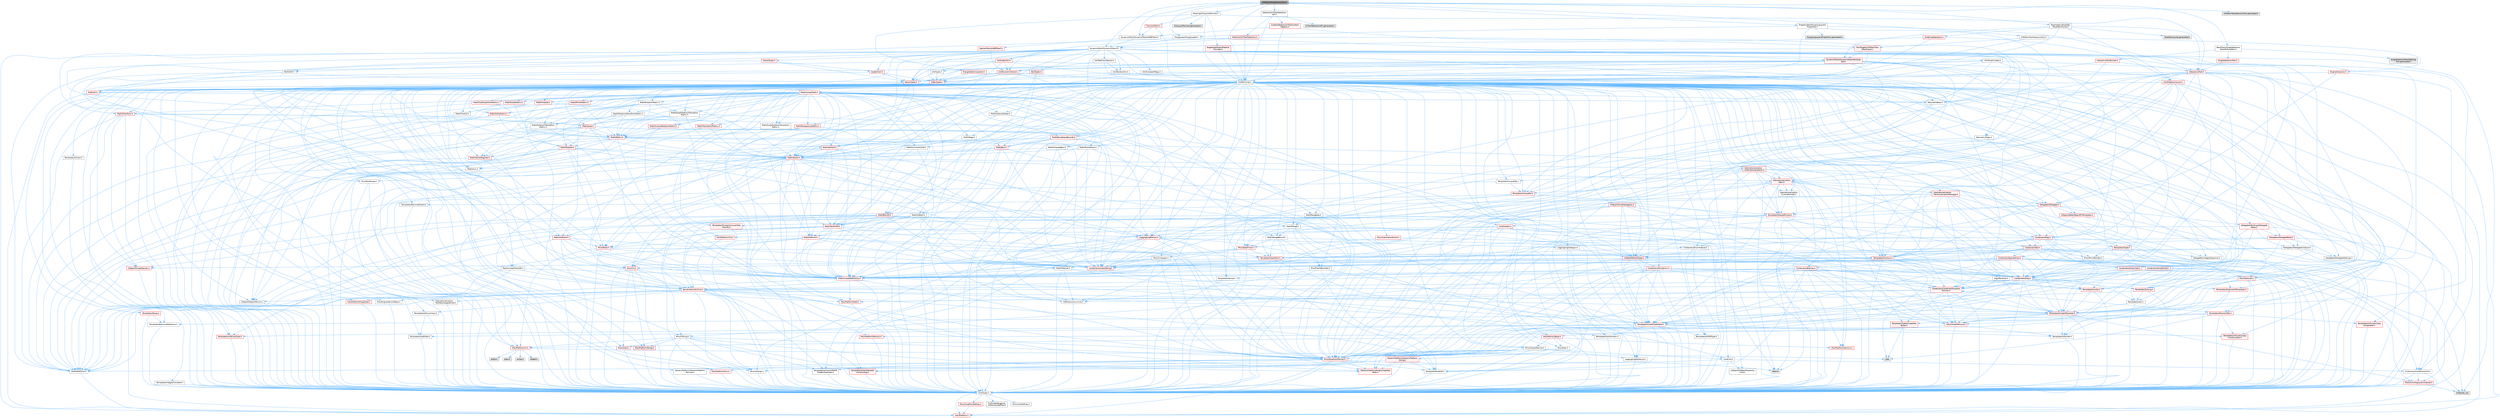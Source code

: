 digraph "UVEditorTexelDensityTool.h"
{
 // INTERACTIVE_SVG=YES
 // LATEX_PDF_SIZE
  bgcolor="transparent";
  edge [fontname=Helvetica,fontsize=10,labelfontname=Helvetica,labelfontsize=10];
  node [fontname=Helvetica,fontsize=10,shape=box,height=0.2,width=0.4];
  Node1 [id="Node000001",label="UVEditorTexelDensityTool.h",height=0.2,width=0.4,color="gray40", fillcolor="grey60", style="filled", fontcolor="black",tooltip=" "];
  Node1 -> Node2 [id="edge1_Node000001_Node000002",color="steelblue1",style="solid",tooltip=" "];
  Node2 [id="Node000002",label="CoreMinimal.h",height=0.2,width=0.4,color="grey40", fillcolor="white", style="filled",URL="$d7/d67/CoreMinimal_8h.html",tooltip=" "];
  Node2 -> Node3 [id="edge2_Node000002_Node000003",color="steelblue1",style="solid",tooltip=" "];
  Node3 [id="Node000003",label="CoreTypes.h",height=0.2,width=0.4,color="grey40", fillcolor="white", style="filled",URL="$dc/dec/CoreTypes_8h.html",tooltip=" "];
  Node3 -> Node4 [id="edge3_Node000003_Node000004",color="steelblue1",style="solid",tooltip=" "];
  Node4 [id="Node000004",label="HAL/Platform.h",height=0.2,width=0.4,color="red", fillcolor="#FFF0F0", style="filled",URL="$d9/dd0/Platform_8h.html",tooltip=" "];
  Node3 -> Node14 [id="edge4_Node000003_Node000014",color="steelblue1",style="solid",tooltip=" "];
  Node14 [id="Node000014",label="ProfilingDebugging\l/UMemoryDefines.h",height=0.2,width=0.4,color="grey40", fillcolor="white", style="filled",URL="$d2/da2/UMemoryDefines_8h.html",tooltip=" "];
  Node3 -> Node15 [id="edge5_Node000003_Node000015",color="steelblue1",style="solid",tooltip=" "];
  Node15 [id="Node000015",label="Misc/CoreMiscDefines.h",height=0.2,width=0.4,color="red", fillcolor="#FFF0F0", style="filled",URL="$da/d38/CoreMiscDefines_8h.html",tooltip=" "];
  Node15 -> Node4 [id="edge6_Node000015_Node000004",color="steelblue1",style="solid",tooltip=" "];
  Node3 -> Node16 [id="edge7_Node000003_Node000016",color="steelblue1",style="solid",tooltip=" "];
  Node16 [id="Node000016",label="Misc/CoreDefines.h",height=0.2,width=0.4,color="grey40", fillcolor="white", style="filled",URL="$d3/dd2/CoreDefines_8h.html",tooltip=" "];
  Node2 -> Node17 [id="edge8_Node000002_Node000017",color="steelblue1",style="solid",tooltip=" "];
  Node17 [id="Node000017",label="CoreFwd.h",height=0.2,width=0.4,color="grey40", fillcolor="white", style="filled",URL="$d1/d1e/CoreFwd_8h.html",tooltip=" "];
  Node17 -> Node3 [id="edge9_Node000017_Node000003",color="steelblue1",style="solid",tooltip=" "];
  Node17 -> Node18 [id="edge10_Node000017_Node000018",color="steelblue1",style="solid",tooltip=" "];
  Node18 [id="Node000018",label="Containers/ContainersFwd.h",height=0.2,width=0.4,color="grey40", fillcolor="white", style="filled",URL="$d4/d0a/ContainersFwd_8h.html",tooltip=" "];
  Node18 -> Node4 [id="edge11_Node000018_Node000004",color="steelblue1",style="solid",tooltip=" "];
  Node18 -> Node3 [id="edge12_Node000018_Node000003",color="steelblue1",style="solid",tooltip=" "];
  Node18 -> Node19 [id="edge13_Node000018_Node000019",color="steelblue1",style="solid",tooltip=" "];
  Node19 [id="Node000019",label="Traits/IsContiguousContainer.h",height=0.2,width=0.4,color="red", fillcolor="#FFF0F0", style="filled",URL="$d5/d3c/IsContiguousContainer_8h.html",tooltip=" "];
  Node19 -> Node3 [id="edge14_Node000019_Node000003",color="steelblue1",style="solid",tooltip=" "];
  Node19 -> Node21 [id="edge15_Node000019_Node000021",color="steelblue1",style="solid",tooltip=" "];
  Node21 [id="Node000021",label="initializer_list",height=0.2,width=0.4,color="grey60", fillcolor="#E0E0E0", style="filled",tooltip=" "];
  Node17 -> Node22 [id="edge16_Node000017_Node000022",color="steelblue1",style="solid",tooltip=" "];
  Node22 [id="Node000022",label="Math/MathFwd.h",height=0.2,width=0.4,color="grey40", fillcolor="white", style="filled",URL="$d2/d10/MathFwd_8h.html",tooltip=" "];
  Node22 -> Node4 [id="edge17_Node000022_Node000004",color="steelblue1",style="solid",tooltip=" "];
  Node17 -> Node23 [id="edge18_Node000017_Node000023",color="steelblue1",style="solid",tooltip=" "];
  Node23 [id="Node000023",label="UObject/UObjectHierarchy\lFwd.h",height=0.2,width=0.4,color="grey40", fillcolor="white", style="filled",URL="$d3/d13/UObjectHierarchyFwd_8h.html",tooltip=" "];
  Node2 -> Node23 [id="edge19_Node000002_Node000023",color="steelblue1",style="solid",tooltip=" "];
  Node2 -> Node18 [id="edge20_Node000002_Node000018",color="steelblue1",style="solid",tooltip=" "];
  Node2 -> Node24 [id="edge21_Node000002_Node000024",color="steelblue1",style="solid",tooltip=" "];
  Node24 [id="Node000024",label="Misc/VarArgs.h",height=0.2,width=0.4,color="grey40", fillcolor="white", style="filled",URL="$d5/d6f/VarArgs_8h.html",tooltip=" "];
  Node24 -> Node3 [id="edge22_Node000024_Node000003",color="steelblue1",style="solid",tooltip=" "];
  Node2 -> Node25 [id="edge23_Node000002_Node000025",color="steelblue1",style="solid",tooltip=" "];
  Node25 [id="Node000025",label="Logging/LogVerbosity.h",height=0.2,width=0.4,color="grey40", fillcolor="white", style="filled",URL="$d2/d8f/LogVerbosity_8h.html",tooltip=" "];
  Node25 -> Node3 [id="edge24_Node000025_Node000003",color="steelblue1",style="solid",tooltip=" "];
  Node2 -> Node26 [id="edge25_Node000002_Node000026",color="steelblue1",style="solid",tooltip=" "];
  Node26 [id="Node000026",label="Misc/OutputDevice.h",height=0.2,width=0.4,color="grey40", fillcolor="white", style="filled",URL="$d7/d32/OutputDevice_8h.html",tooltip=" "];
  Node26 -> Node17 [id="edge26_Node000026_Node000017",color="steelblue1",style="solid",tooltip=" "];
  Node26 -> Node3 [id="edge27_Node000026_Node000003",color="steelblue1",style="solid",tooltip=" "];
  Node26 -> Node25 [id="edge28_Node000026_Node000025",color="steelblue1",style="solid",tooltip=" "];
  Node26 -> Node24 [id="edge29_Node000026_Node000024",color="steelblue1",style="solid",tooltip=" "];
  Node26 -> Node27 [id="edge30_Node000026_Node000027",color="steelblue1",style="solid",tooltip=" "];
  Node27 [id="Node000027",label="Templates/IsArrayOrRefOf\lTypeByPredicate.h",height=0.2,width=0.4,color="grey40", fillcolor="white", style="filled",URL="$d6/da1/IsArrayOrRefOfTypeByPredicate_8h.html",tooltip=" "];
  Node27 -> Node3 [id="edge31_Node000027_Node000003",color="steelblue1",style="solid",tooltip=" "];
  Node26 -> Node28 [id="edge32_Node000026_Node000028",color="steelblue1",style="solid",tooltip=" "];
  Node28 [id="Node000028",label="Templates/IsValidVariadic\lFunctionArg.h",height=0.2,width=0.4,color="red", fillcolor="#FFF0F0", style="filled",URL="$d0/dc8/IsValidVariadicFunctionArg_8h.html",tooltip=" "];
  Node28 -> Node3 [id="edge33_Node000028_Node000003",color="steelblue1",style="solid",tooltip=" "];
  Node26 -> Node30 [id="edge34_Node000026_Node000030",color="steelblue1",style="solid",tooltip=" "];
  Node30 [id="Node000030",label="Traits/IsCharEncodingCompatible\lWith.h",height=0.2,width=0.4,color="red", fillcolor="#FFF0F0", style="filled",URL="$df/dd1/IsCharEncodingCompatibleWith_8h.html",tooltip=" "];
  Node2 -> Node32 [id="edge35_Node000002_Node000032",color="steelblue1",style="solid",tooltip=" "];
  Node32 [id="Node000032",label="HAL/PlatformCrt.h",height=0.2,width=0.4,color="red", fillcolor="#FFF0F0", style="filled",URL="$d8/d75/PlatformCrt_8h.html",tooltip=" "];
  Node32 -> Node33 [id="edge36_Node000032_Node000033",color="steelblue1",style="solid",tooltip=" "];
  Node33 [id="Node000033",label="new",height=0.2,width=0.4,color="grey60", fillcolor="#E0E0E0", style="filled",tooltip=" "];
  Node32 -> Node34 [id="edge37_Node000032_Node000034",color="steelblue1",style="solid",tooltip=" "];
  Node34 [id="Node000034",label="wchar.h",height=0.2,width=0.4,color="grey60", fillcolor="#E0E0E0", style="filled",tooltip=" "];
  Node32 -> Node35 [id="edge38_Node000032_Node000035",color="steelblue1",style="solid",tooltip=" "];
  Node35 [id="Node000035",label="stddef.h",height=0.2,width=0.4,color="grey60", fillcolor="#E0E0E0", style="filled",tooltip=" "];
  Node32 -> Node36 [id="edge39_Node000032_Node000036",color="steelblue1",style="solid",tooltip=" "];
  Node36 [id="Node000036",label="stdlib.h",height=0.2,width=0.4,color="grey60", fillcolor="#E0E0E0", style="filled",tooltip=" "];
  Node32 -> Node37 [id="edge40_Node000032_Node000037",color="steelblue1",style="solid",tooltip=" "];
  Node37 [id="Node000037",label="stdio.h",height=0.2,width=0.4,color="grey60", fillcolor="#E0E0E0", style="filled",tooltip=" "];
  Node2 -> Node42 [id="edge41_Node000002_Node000042",color="steelblue1",style="solid",tooltip=" "];
  Node42 [id="Node000042",label="HAL/PlatformMisc.h",height=0.2,width=0.4,color="red", fillcolor="#FFF0F0", style="filled",URL="$d0/df5/PlatformMisc_8h.html",tooltip=" "];
  Node42 -> Node3 [id="edge42_Node000042_Node000003",color="steelblue1",style="solid",tooltip=" "];
  Node2 -> Node61 [id="edge43_Node000002_Node000061",color="steelblue1",style="solid",tooltip=" "];
  Node61 [id="Node000061",label="Misc/AssertionMacros.h",height=0.2,width=0.4,color="red", fillcolor="#FFF0F0", style="filled",URL="$d0/dfa/AssertionMacros_8h.html",tooltip=" "];
  Node61 -> Node3 [id="edge44_Node000061_Node000003",color="steelblue1",style="solid",tooltip=" "];
  Node61 -> Node4 [id="edge45_Node000061_Node000004",color="steelblue1",style="solid",tooltip=" "];
  Node61 -> Node42 [id="edge46_Node000061_Node000042",color="steelblue1",style="solid",tooltip=" "];
  Node61 -> Node62 [id="edge47_Node000061_Node000062",color="steelblue1",style="solid",tooltip=" "];
  Node62 [id="Node000062",label="Templates/EnableIf.h",height=0.2,width=0.4,color="grey40", fillcolor="white", style="filled",URL="$d7/d60/EnableIf_8h.html",tooltip=" "];
  Node62 -> Node3 [id="edge48_Node000062_Node000003",color="steelblue1",style="solid",tooltip=" "];
  Node61 -> Node27 [id="edge49_Node000061_Node000027",color="steelblue1",style="solid",tooltip=" "];
  Node61 -> Node28 [id="edge50_Node000061_Node000028",color="steelblue1",style="solid",tooltip=" "];
  Node61 -> Node30 [id="edge51_Node000061_Node000030",color="steelblue1",style="solid",tooltip=" "];
  Node61 -> Node24 [id="edge52_Node000061_Node000024",color="steelblue1",style="solid",tooltip=" "];
  Node61 -> Node69 [id="edge53_Node000061_Node000069",color="steelblue1",style="solid",tooltip=" "];
  Node69 [id="Node000069",label="atomic",height=0.2,width=0.4,color="grey60", fillcolor="#E0E0E0", style="filled",tooltip=" "];
  Node2 -> Node70 [id="edge54_Node000002_Node000070",color="steelblue1",style="solid",tooltip=" "];
  Node70 [id="Node000070",label="Templates/IsPointer.h",height=0.2,width=0.4,color="grey40", fillcolor="white", style="filled",URL="$d7/d05/IsPointer_8h.html",tooltip=" "];
  Node70 -> Node3 [id="edge55_Node000070_Node000003",color="steelblue1",style="solid",tooltip=" "];
  Node2 -> Node71 [id="edge56_Node000002_Node000071",color="steelblue1",style="solid",tooltip=" "];
  Node71 [id="Node000071",label="HAL/PlatformMemory.h",height=0.2,width=0.4,color="red", fillcolor="#FFF0F0", style="filled",URL="$de/d68/PlatformMemory_8h.html",tooltip=" "];
  Node71 -> Node3 [id="edge57_Node000071_Node000003",color="steelblue1",style="solid",tooltip=" "];
  Node2 -> Node54 [id="edge58_Node000002_Node000054",color="steelblue1",style="solid",tooltip=" "];
  Node54 [id="Node000054",label="HAL/PlatformAtomics.h",height=0.2,width=0.4,color="red", fillcolor="#FFF0F0", style="filled",URL="$d3/d36/PlatformAtomics_8h.html",tooltip=" "];
  Node54 -> Node3 [id="edge59_Node000054_Node000003",color="steelblue1",style="solid",tooltip=" "];
  Node2 -> Node76 [id="edge60_Node000002_Node000076",color="steelblue1",style="solid",tooltip=" "];
  Node76 [id="Node000076",label="Misc/Exec.h",height=0.2,width=0.4,color="grey40", fillcolor="white", style="filled",URL="$de/ddb/Exec_8h.html",tooltip=" "];
  Node76 -> Node3 [id="edge61_Node000076_Node000003",color="steelblue1",style="solid",tooltip=" "];
  Node76 -> Node61 [id="edge62_Node000076_Node000061",color="steelblue1",style="solid",tooltip=" "];
  Node2 -> Node77 [id="edge63_Node000002_Node000077",color="steelblue1",style="solid",tooltip=" "];
  Node77 [id="Node000077",label="HAL/MemoryBase.h",height=0.2,width=0.4,color="red", fillcolor="#FFF0F0", style="filled",URL="$d6/d9f/MemoryBase_8h.html",tooltip=" "];
  Node77 -> Node3 [id="edge64_Node000077_Node000003",color="steelblue1",style="solid",tooltip=" "];
  Node77 -> Node54 [id="edge65_Node000077_Node000054",color="steelblue1",style="solid",tooltip=" "];
  Node77 -> Node32 [id="edge66_Node000077_Node000032",color="steelblue1",style="solid",tooltip=" "];
  Node77 -> Node76 [id="edge67_Node000077_Node000076",color="steelblue1",style="solid",tooltip=" "];
  Node77 -> Node26 [id="edge68_Node000077_Node000026",color="steelblue1",style="solid",tooltip=" "];
  Node2 -> Node87 [id="edge69_Node000002_Node000087",color="steelblue1",style="solid",tooltip=" "];
  Node87 [id="Node000087",label="HAL/UnrealMemory.h",height=0.2,width=0.4,color="red", fillcolor="#FFF0F0", style="filled",URL="$d9/d96/UnrealMemory_8h.html",tooltip=" "];
  Node87 -> Node3 [id="edge70_Node000087_Node000003",color="steelblue1",style="solid",tooltip=" "];
  Node87 -> Node77 [id="edge71_Node000087_Node000077",color="steelblue1",style="solid",tooltip=" "];
  Node87 -> Node71 [id="edge72_Node000087_Node000071",color="steelblue1",style="solid",tooltip=" "];
  Node87 -> Node70 [id="edge73_Node000087_Node000070",color="steelblue1",style="solid",tooltip=" "];
  Node2 -> Node89 [id="edge74_Node000002_Node000089",color="steelblue1",style="solid",tooltip=" "];
  Node89 [id="Node000089",label="Templates/IsArithmetic.h",height=0.2,width=0.4,color="grey40", fillcolor="white", style="filled",URL="$d2/d5d/IsArithmetic_8h.html",tooltip=" "];
  Node89 -> Node3 [id="edge75_Node000089_Node000003",color="steelblue1",style="solid",tooltip=" "];
  Node2 -> Node83 [id="edge76_Node000002_Node000083",color="steelblue1",style="solid",tooltip=" "];
  Node83 [id="Node000083",label="Templates/AndOrNot.h",height=0.2,width=0.4,color="grey40", fillcolor="white", style="filled",URL="$db/d0a/AndOrNot_8h.html",tooltip=" "];
  Node83 -> Node3 [id="edge77_Node000083_Node000003",color="steelblue1",style="solid",tooltip=" "];
  Node2 -> Node90 [id="edge78_Node000002_Node000090",color="steelblue1",style="solid",tooltip=" "];
  Node90 [id="Node000090",label="Templates/IsPODType.h",height=0.2,width=0.4,color="grey40", fillcolor="white", style="filled",URL="$d7/db1/IsPODType_8h.html",tooltip=" "];
  Node90 -> Node3 [id="edge79_Node000090_Node000003",color="steelblue1",style="solid",tooltip=" "];
  Node2 -> Node91 [id="edge80_Node000002_Node000091",color="steelblue1",style="solid",tooltip=" "];
  Node91 [id="Node000091",label="Templates/IsUECoreType.h",height=0.2,width=0.4,color="red", fillcolor="#FFF0F0", style="filled",URL="$d1/db8/IsUECoreType_8h.html",tooltip=" "];
  Node91 -> Node3 [id="edge81_Node000091_Node000003",color="steelblue1",style="solid",tooltip=" "];
  Node2 -> Node84 [id="edge82_Node000002_Node000084",color="steelblue1",style="solid",tooltip=" "];
  Node84 [id="Node000084",label="Templates/IsTriviallyCopy\lConstructible.h",height=0.2,width=0.4,color="red", fillcolor="#FFF0F0", style="filled",URL="$d3/d78/IsTriviallyCopyConstructible_8h.html",tooltip=" "];
  Node84 -> Node3 [id="edge83_Node000084_Node000003",color="steelblue1",style="solid",tooltip=" "];
  Node2 -> Node92 [id="edge84_Node000002_Node000092",color="steelblue1",style="solid",tooltip=" "];
  Node92 [id="Node000092",label="Templates/UnrealTypeTraits.h",height=0.2,width=0.4,color="red", fillcolor="#FFF0F0", style="filled",URL="$d2/d2d/UnrealTypeTraits_8h.html",tooltip=" "];
  Node92 -> Node3 [id="edge85_Node000092_Node000003",color="steelblue1",style="solid",tooltip=" "];
  Node92 -> Node70 [id="edge86_Node000092_Node000070",color="steelblue1",style="solid",tooltip=" "];
  Node92 -> Node61 [id="edge87_Node000092_Node000061",color="steelblue1",style="solid",tooltip=" "];
  Node92 -> Node83 [id="edge88_Node000092_Node000083",color="steelblue1",style="solid",tooltip=" "];
  Node92 -> Node62 [id="edge89_Node000092_Node000062",color="steelblue1",style="solid",tooltip=" "];
  Node92 -> Node89 [id="edge90_Node000092_Node000089",color="steelblue1",style="solid",tooltip=" "];
  Node92 -> Node90 [id="edge91_Node000092_Node000090",color="steelblue1",style="solid",tooltip=" "];
  Node92 -> Node91 [id="edge92_Node000092_Node000091",color="steelblue1",style="solid",tooltip=" "];
  Node92 -> Node84 [id="edge93_Node000092_Node000084",color="steelblue1",style="solid",tooltip=" "];
  Node2 -> Node62 [id="edge94_Node000002_Node000062",color="steelblue1",style="solid",tooltip=" "];
  Node2 -> Node94 [id="edge95_Node000002_Node000094",color="steelblue1",style="solid",tooltip=" "];
  Node94 [id="Node000094",label="Templates/RemoveReference.h",height=0.2,width=0.4,color="grey40", fillcolor="white", style="filled",URL="$da/dbe/RemoveReference_8h.html",tooltip=" "];
  Node94 -> Node3 [id="edge96_Node000094_Node000003",color="steelblue1",style="solid",tooltip=" "];
  Node2 -> Node95 [id="edge97_Node000002_Node000095",color="steelblue1",style="solid",tooltip=" "];
  Node95 [id="Node000095",label="Templates/IntegralConstant.h",height=0.2,width=0.4,color="grey40", fillcolor="white", style="filled",URL="$db/d1b/IntegralConstant_8h.html",tooltip=" "];
  Node95 -> Node3 [id="edge98_Node000095_Node000003",color="steelblue1",style="solid",tooltip=" "];
  Node2 -> Node96 [id="edge99_Node000002_Node000096",color="steelblue1",style="solid",tooltip=" "];
  Node96 [id="Node000096",label="Templates/IsClass.h",height=0.2,width=0.4,color="grey40", fillcolor="white", style="filled",URL="$db/dcb/IsClass_8h.html",tooltip=" "];
  Node96 -> Node3 [id="edge100_Node000096_Node000003",color="steelblue1",style="solid",tooltip=" "];
  Node2 -> Node97 [id="edge101_Node000002_Node000097",color="steelblue1",style="solid",tooltip=" "];
  Node97 [id="Node000097",label="Templates/TypeCompatible\lBytes.h",height=0.2,width=0.4,color="red", fillcolor="#FFF0F0", style="filled",URL="$df/d0a/TypeCompatibleBytes_8h.html",tooltip=" "];
  Node97 -> Node3 [id="edge102_Node000097_Node000003",color="steelblue1",style="solid",tooltip=" "];
  Node97 -> Node33 [id="edge103_Node000097_Node000033",color="steelblue1",style="solid",tooltip=" "];
  Node2 -> Node19 [id="edge104_Node000002_Node000019",color="steelblue1",style="solid",tooltip=" "];
  Node2 -> Node98 [id="edge105_Node000002_Node000098",color="steelblue1",style="solid",tooltip=" "];
  Node98 [id="Node000098",label="Templates/UnrealTemplate.h",height=0.2,width=0.4,color="red", fillcolor="#FFF0F0", style="filled",URL="$d4/d24/UnrealTemplate_8h.html",tooltip=" "];
  Node98 -> Node3 [id="edge106_Node000098_Node000003",color="steelblue1",style="solid",tooltip=" "];
  Node98 -> Node70 [id="edge107_Node000098_Node000070",color="steelblue1",style="solid",tooltip=" "];
  Node98 -> Node87 [id="edge108_Node000098_Node000087",color="steelblue1",style="solid",tooltip=" "];
  Node98 -> Node92 [id="edge109_Node000098_Node000092",color="steelblue1",style="solid",tooltip=" "];
  Node98 -> Node94 [id="edge110_Node000098_Node000094",color="steelblue1",style="solid",tooltip=" "];
  Node98 -> Node97 [id="edge111_Node000098_Node000097",color="steelblue1",style="solid",tooltip=" "];
  Node98 -> Node19 [id="edge112_Node000098_Node000019",color="steelblue1",style="solid",tooltip=" "];
  Node2 -> Node47 [id="edge113_Node000002_Node000047",color="steelblue1",style="solid",tooltip=" "];
  Node47 [id="Node000047",label="Math/NumericLimits.h",height=0.2,width=0.4,color="grey40", fillcolor="white", style="filled",URL="$df/d1b/NumericLimits_8h.html",tooltip=" "];
  Node47 -> Node3 [id="edge114_Node000047_Node000003",color="steelblue1",style="solid",tooltip=" "];
  Node2 -> Node102 [id="edge115_Node000002_Node000102",color="steelblue1",style="solid",tooltip=" "];
  Node102 [id="Node000102",label="HAL/PlatformMath.h",height=0.2,width=0.4,color="red", fillcolor="#FFF0F0", style="filled",URL="$dc/d53/PlatformMath_8h.html",tooltip=" "];
  Node102 -> Node3 [id="edge116_Node000102_Node000003",color="steelblue1",style="solid",tooltip=" "];
  Node2 -> Node85 [id="edge117_Node000002_Node000085",color="steelblue1",style="solid",tooltip=" "];
  Node85 [id="Node000085",label="Templates/IsTriviallyCopy\lAssignable.h",height=0.2,width=0.4,color="red", fillcolor="#FFF0F0", style="filled",URL="$d2/df2/IsTriviallyCopyAssignable_8h.html",tooltip=" "];
  Node85 -> Node3 [id="edge118_Node000085_Node000003",color="steelblue1",style="solid",tooltip=" "];
  Node2 -> Node110 [id="edge119_Node000002_Node000110",color="steelblue1",style="solid",tooltip=" "];
  Node110 [id="Node000110",label="Templates/MemoryOps.h",height=0.2,width=0.4,color="red", fillcolor="#FFF0F0", style="filled",URL="$db/dea/MemoryOps_8h.html",tooltip=" "];
  Node110 -> Node3 [id="edge120_Node000110_Node000003",color="steelblue1",style="solid",tooltip=" "];
  Node110 -> Node87 [id="edge121_Node000110_Node000087",color="steelblue1",style="solid",tooltip=" "];
  Node110 -> Node85 [id="edge122_Node000110_Node000085",color="steelblue1",style="solid",tooltip=" "];
  Node110 -> Node84 [id="edge123_Node000110_Node000084",color="steelblue1",style="solid",tooltip=" "];
  Node110 -> Node92 [id="edge124_Node000110_Node000092",color="steelblue1",style="solid",tooltip=" "];
  Node110 -> Node33 [id="edge125_Node000110_Node000033",color="steelblue1",style="solid",tooltip=" "];
  Node2 -> Node111 [id="edge126_Node000002_Node000111",color="steelblue1",style="solid",tooltip=" "];
  Node111 [id="Node000111",label="Containers/ContainerAllocation\lPolicies.h",height=0.2,width=0.4,color="red", fillcolor="#FFF0F0", style="filled",URL="$d7/dff/ContainerAllocationPolicies_8h.html",tooltip=" "];
  Node111 -> Node3 [id="edge127_Node000111_Node000003",color="steelblue1",style="solid",tooltip=" "];
  Node111 -> Node111 [id="edge128_Node000111_Node000111",color="steelblue1",style="solid",tooltip=" "];
  Node111 -> Node102 [id="edge129_Node000111_Node000102",color="steelblue1",style="solid",tooltip=" "];
  Node111 -> Node87 [id="edge130_Node000111_Node000087",color="steelblue1",style="solid",tooltip=" "];
  Node111 -> Node47 [id="edge131_Node000111_Node000047",color="steelblue1",style="solid",tooltip=" "];
  Node111 -> Node61 [id="edge132_Node000111_Node000061",color="steelblue1",style="solid",tooltip=" "];
  Node111 -> Node110 [id="edge133_Node000111_Node000110",color="steelblue1",style="solid",tooltip=" "];
  Node111 -> Node97 [id="edge134_Node000111_Node000097",color="steelblue1",style="solid",tooltip=" "];
  Node2 -> Node114 [id="edge135_Node000002_Node000114",color="steelblue1",style="solid",tooltip=" "];
  Node114 [id="Node000114",label="Templates/IsEnumClass.h",height=0.2,width=0.4,color="grey40", fillcolor="white", style="filled",URL="$d7/d15/IsEnumClass_8h.html",tooltip=" "];
  Node114 -> Node3 [id="edge136_Node000114_Node000003",color="steelblue1",style="solid",tooltip=" "];
  Node114 -> Node83 [id="edge137_Node000114_Node000083",color="steelblue1",style="solid",tooltip=" "];
  Node2 -> Node115 [id="edge138_Node000002_Node000115",color="steelblue1",style="solid",tooltip=" "];
  Node115 [id="Node000115",label="HAL/PlatformProperties.h",height=0.2,width=0.4,color="red", fillcolor="#FFF0F0", style="filled",URL="$d9/db0/PlatformProperties_8h.html",tooltip=" "];
  Node115 -> Node3 [id="edge139_Node000115_Node000003",color="steelblue1",style="solid",tooltip=" "];
  Node2 -> Node118 [id="edge140_Node000002_Node000118",color="steelblue1",style="solid",tooltip=" "];
  Node118 [id="Node000118",label="Misc/EngineVersionBase.h",height=0.2,width=0.4,color="grey40", fillcolor="white", style="filled",URL="$d5/d2b/EngineVersionBase_8h.html",tooltip=" "];
  Node118 -> Node3 [id="edge141_Node000118_Node000003",color="steelblue1",style="solid",tooltip=" "];
  Node2 -> Node119 [id="edge142_Node000002_Node000119",color="steelblue1",style="solid",tooltip=" "];
  Node119 [id="Node000119",label="Internationalization\l/TextNamespaceFwd.h",height=0.2,width=0.4,color="grey40", fillcolor="white", style="filled",URL="$d8/d97/TextNamespaceFwd_8h.html",tooltip=" "];
  Node119 -> Node3 [id="edge143_Node000119_Node000003",color="steelblue1",style="solid",tooltip=" "];
  Node2 -> Node120 [id="edge144_Node000002_Node000120",color="steelblue1",style="solid",tooltip=" "];
  Node120 [id="Node000120",label="Serialization/Archive.h",height=0.2,width=0.4,color="red", fillcolor="#FFF0F0", style="filled",URL="$d7/d3b/Archive_8h.html",tooltip=" "];
  Node120 -> Node17 [id="edge145_Node000120_Node000017",color="steelblue1",style="solid",tooltip=" "];
  Node120 -> Node3 [id="edge146_Node000120_Node000003",color="steelblue1",style="solid",tooltip=" "];
  Node120 -> Node115 [id="edge147_Node000120_Node000115",color="steelblue1",style="solid",tooltip=" "];
  Node120 -> Node119 [id="edge148_Node000120_Node000119",color="steelblue1",style="solid",tooltip=" "];
  Node120 -> Node22 [id="edge149_Node000120_Node000022",color="steelblue1",style="solid",tooltip=" "];
  Node120 -> Node61 [id="edge150_Node000120_Node000061",color="steelblue1",style="solid",tooltip=" "];
  Node120 -> Node118 [id="edge151_Node000120_Node000118",color="steelblue1",style="solid",tooltip=" "];
  Node120 -> Node24 [id="edge152_Node000120_Node000024",color="steelblue1",style="solid",tooltip=" "];
  Node120 -> Node62 [id="edge153_Node000120_Node000062",color="steelblue1",style="solid",tooltip=" "];
  Node120 -> Node27 [id="edge154_Node000120_Node000027",color="steelblue1",style="solid",tooltip=" "];
  Node120 -> Node114 [id="edge155_Node000120_Node000114",color="steelblue1",style="solid",tooltip=" "];
  Node120 -> Node28 [id="edge156_Node000120_Node000028",color="steelblue1",style="solid",tooltip=" "];
  Node120 -> Node98 [id="edge157_Node000120_Node000098",color="steelblue1",style="solid",tooltip=" "];
  Node120 -> Node30 [id="edge158_Node000120_Node000030",color="steelblue1",style="solid",tooltip=" "];
  Node120 -> Node123 [id="edge159_Node000120_Node000123",color="steelblue1",style="solid",tooltip=" "];
  Node123 [id="Node000123",label="UObject/ObjectVersion.h",height=0.2,width=0.4,color="grey40", fillcolor="white", style="filled",URL="$da/d63/ObjectVersion_8h.html",tooltip=" "];
  Node123 -> Node3 [id="edge160_Node000123_Node000003",color="steelblue1",style="solid",tooltip=" "];
  Node2 -> Node124 [id="edge161_Node000002_Node000124",color="steelblue1",style="solid",tooltip=" "];
  Node124 [id="Node000124",label="Templates/Less.h",height=0.2,width=0.4,color="grey40", fillcolor="white", style="filled",URL="$de/dc8/Less_8h.html",tooltip=" "];
  Node124 -> Node3 [id="edge162_Node000124_Node000003",color="steelblue1",style="solid",tooltip=" "];
  Node124 -> Node98 [id="edge163_Node000124_Node000098",color="steelblue1",style="solid",tooltip=" "];
  Node2 -> Node125 [id="edge164_Node000002_Node000125",color="steelblue1",style="solid",tooltip=" "];
  Node125 [id="Node000125",label="Templates/Sorting.h",height=0.2,width=0.4,color="red", fillcolor="#FFF0F0", style="filled",URL="$d3/d9e/Sorting_8h.html",tooltip=" "];
  Node125 -> Node3 [id="edge165_Node000125_Node000003",color="steelblue1",style="solid",tooltip=" "];
  Node125 -> Node102 [id="edge166_Node000125_Node000102",color="steelblue1",style="solid",tooltip=" "];
  Node125 -> Node124 [id="edge167_Node000125_Node000124",color="steelblue1",style="solid",tooltip=" "];
  Node2 -> Node136 [id="edge168_Node000002_Node000136",color="steelblue1",style="solid",tooltip=" "];
  Node136 [id="Node000136",label="Misc/Char.h",height=0.2,width=0.4,color="red", fillcolor="#FFF0F0", style="filled",URL="$d0/d58/Char_8h.html",tooltip=" "];
  Node136 -> Node3 [id="edge169_Node000136_Node000003",color="steelblue1",style="solid",tooltip=" "];
  Node2 -> Node139 [id="edge170_Node000002_Node000139",color="steelblue1",style="solid",tooltip=" "];
  Node139 [id="Node000139",label="GenericPlatform/GenericPlatform\lStricmp.h",height=0.2,width=0.4,color="grey40", fillcolor="white", style="filled",URL="$d2/d86/GenericPlatformStricmp_8h.html",tooltip=" "];
  Node139 -> Node3 [id="edge171_Node000139_Node000003",color="steelblue1",style="solid",tooltip=" "];
  Node2 -> Node140 [id="edge172_Node000002_Node000140",color="steelblue1",style="solid",tooltip=" "];
  Node140 [id="Node000140",label="GenericPlatform/GenericPlatform\lString.h",height=0.2,width=0.4,color="red", fillcolor="#FFF0F0", style="filled",URL="$dd/d20/GenericPlatformString_8h.html",tooltip=" "];
  Node140 -> Node3 [id="edge173_Node000140_Node000003",color="steelblue1",style="solid",tooltip=" "];
  Node140 -> Node139 [id="edge174_Node000140_Node000139",color="steelblue1",style="solid",tooltip=" "];
  Node140 -> Node62 [id="edge175_Node000140_Node000062",color="steelblue1",style="solid",tooltip=" "];
  Node140 -> Node30 [id="edge176_Node000140_Node000030",color="steelblue1",style="solid",tooltip=" "];
  Node2 -> Node73 [id="edge177_Node000002_Node000073",color="steelblue1",style="solid",tooltip=" "];
  Node73 [id="Node000073",label="HAL/PlatformString.h",height=0.2,width=0.4,color="red", fillcolor="#FFF0F0", style="filled",URL="$db/db5/PlatformString_8h.html",tooltip=" "];
  Node73 -> Node3 [id="edge178_Node000073_Node000003",color="steelblue1",style="solid",tooltip=" "];
  Node2 -> Node143 [id="edge179_Node000002_Node000143",color="steelblue1",style="solid",tooltip=" "];
  Node143 [id="Node000143",label="Misc/CString.h",height=0.2,width=0.4,color="grey40", fillcolor="white", style="filled",URL="$d2/d49/CString_8h.html",tooltip=" "];
  Node143 -> Node3 [id="edge180_Node000143_Node000003",color="steelblue1",style="solid",tooltip=" "];
  Node143 -> Node32 [id="edge181_Node000143_Node000032",color="steelblue1",style="solid",tooltip=" "];
  Node143 -> Node73 [id="edge182_Node000143_Node000073",color="steelblue1",style="solid",tooltip=" "];
  Node143 -> Node61 [id="edge183_Node000143_Node000061",color="steelblue1",style="solid",tooltip=" "];
  Node143 -> Node136 [id="edge184_Node000143_Node000136",color="steelblue1",style="solid",tooltip=" "];
  Node143 -> Node24 [id="edge185_Node000143_Node000024",color="steelblue1",style="solid",tooltip=" "];
  Node143 -> Node27 [id="edge186_Node000143_Node000027",color="steelblue1",style="solid",tooltip=" "];
  Node143 -> Node28 [id="edge187_Node000143_Node000028",color="steelblue1",style="solid",tooltip=" "];
  Node143 -> Node30 [id="edge188_Node000143_Node000030",color="steelblue1",style="solid",tooltip=" "];
  Node2 -> Node144 [id="edge189_Node000002_Node000144",color="steelblue1",style="solid",tooltip=" "];
  Node144 [id="Node000144",label="Misc/Crc.h",height=0.2,width=0.4,color="red", fillcolor="#FFF0F0", style="filled",URL="$d4/dd2/Crc_8h.html",tooltip=" "];
  Node144 -> Node3 [id="edge190_Node000144_Node000003",color="steelblue1",style="solid",tooltip=" "];
  Node144 -> Node73 [id="edge191_Node000144_Node000073",color="steelblue1",style="solid",tooltip=" "];
  Node144 -> Node61 [id="edge192_Node000144_Node000061",color="steelblue1",style="solid",tooltip=" "];
  Node144 -> Node143 [id="edge193_Node000144_Node000143",color="steelblue1",style="solid",tooltip=" "];
  Node144 -> Node136 [id="edge194_Node000144_Node000136",color="steelblue1",style="solid",tooltip=" "];
  Node144 -> Node92 [id="edge195_Node000144_Node000092",color="steelblue1",style="solid",tooltip=" "];
  Node2 -> Node135 [id="edge196_Node000002_Node000135",color="steelblue1",style="solid",tooltip=" "];
  Node135 [id="Node000135",label="Math/UnrealMathUtility.h",height=0.2,width=0.4,color="red", fillcolor="#FFF0F0", style="filled",URL="$db/db8/UnrealMathUtility_8h.html",tooltip=" "];
  Node135 -> Node3 [id="edge197_Node000135_Node000003",color="steelblue1",style="solid",tooltip=" "];
  Node135 -> Node61 [id="edge198_Node000135_Node000061",color="steelblue1",style="solid",tooltip=" "];
  Node135 -> Node102 [id="edge199_Node000135_Node000102",color="steelblue1",style="solid",tooltip=" "];
  Node135 -> Node22 [id="edge200_Node000135_Node000022",color="steelblue1",style="solid",tooltip=" "];
  Node2 -> Node145 [id="edge201_Node000002_Node000145",color="steelblue1",style="solid",tooltip=" "];
  Node145 [id="Node000145",label="Containers/UnrealString.h",height=0.2,width=0.4,color="red", fillcolor="#FFF0F0", style="filled",URL="$d5/dba/UnrealString_8h.html",tooltip=" "];
  Node2 -> Node149 [id="edge202_Node000002_Node000149",color="steelblue1",style="solid",tooltip=" "];
  Node149 [id="Node000149",label="Containers/Array.h",height=0.2,width=0.4,color="red", fillcolor="#FFF0F0", style="filled",URL="$df/dd0/Array_8h.html",tooltip=" "];
  Node149 -> Node3 [id="edge203_Node000149_Node000003",color="steelblue1",style="solid",tooltip=" "];
  Node149 -> Node61 [id="edge204_Node000149_Node000061",color="steelblue1",style="solid",tooltip=" "];
  Node149 -> Node87 [id="edge205_Node000149_Node000087",color="steelblue1",style="solid",tooltip=" "];
  Node149 -> Node92 [id="edge206_Node000149_Node000092",color="steelblue1",style="solid",tooltip=" "];
  Node149 -> Node98 [id="edge207_Node000149_Node000098",color="steelblue1",style="solid",tooltip=" "];
  Node149 -> Node111 [id="edge208_Node000149_Node000111",color="steelblue1",style="solid",tooltip=" "];
  Node149 -> Node120 [id="edge209_Node000149_Node000120",color="steelblue1",style="solid",tooltip=" "];
  Node149 -> Node128 [id="edge210_Node000149_Node000128",color="steelblue1",style="solid",tooltip=" "];
  Node128 [id="Node000128",label="Templates/Invoke.h",height=0.2,width=0.4,color="red", fillcolor="#FFF0F0", style="filled",URL="$d7/deb/Invoke_8h.html",tooltip=" "];
  Node128 -> Node3 [id="edge211_Node000128_Node000003",color="steelblue1",style="solid",tooltip=" "];
  Node128 -> Node98 [id="edge212_Node000128_Node000098",color="steelblue1",style="solid",tooltip=" "];
  Node149 -> Node124 [id="edge213_Node000149_Node000124",color="steelblue1",style="solid",tooltip=" "];
  Node149 -> Node125 [id="edge214_Node000149_Node000125",color="steelblue1",style="solid",tooltip=" "];
  Node149 -> Node172 [id="edge215_Node000149_Node000172",color="steelblue1",style="solid",tooltip=" "];
  Node172 [id="Node000172",label="Templates/AlignmentTemplates.h",height=0.2,width=0.4,color="red", fillcolor="#FFF0F0", style="filled",URL="$dd/d32/AlignmentTemplates_8h.html",tooltip=" "];
  Node172 -> Node3 [id="edge216_Node000172_Node000003",color="steelblue1",style="solid",tooltip=" "];
  Node172 -> Node70 [id="edge217_Node000172_Node000070",color="steelblue1",style="solid",tooltip=" "];
  Node2 -> Node173 [id="edge218_Node000002_Node000173",color="steelblue1",style="solid",tooltip=" "];
  Node173 [id="Node000173",label="Misc/FrameNumber.h",height=0.2,width=0.4,color="grey40", fillcolor="white", style="filled",URL="$dd/dbd/FrameNumber_8h.html",tooltip=" "];
  Node173 -> Node3 [id="edge219_Node000173_Node000003",color="steelblue1",style="solid",tooltip=" "];
  Node173 -> Node47 [id="edge220_Node000173_Node000047",color="steelblue1",style="solid",tooltip=" "];
  Node173 -> Node135 [id="edge221_Node000173_Node000135",color="steelblue1",style="solid",tooltip=" "];
  Node173 -> Node62 [id="edge222_Node000173_Node000062",color="steelblue1",style="solid",tooltip=" "];
  Node173 -> Node92 [id="edge223_Node000173_Node000092",color="steelblue1",style="solid",tooltip=" "];
  Node2 -> Node174 [id="edge224_Node000002_Node000174",color="steelblue1",style="solid",tooltip=" "];
  Node174 [id="Node000174",label="Misc/Timespan.h",height=0.2,width=0.4,color="grey40", fillcolor="white", style="filled",URL="$da/dd9/Timespan_8h.html",tooltip=" "];
  Node174 -> Node3 [id="edge225_Node000174_Node000003",color="steelblue1",style="solid",tooltip=" "];
  Node174 -> Node175 [id="edge226_Node000174_Node000175",color="steelblue1",style="solid",tooltip=" "];
  Node175 [id="Node000175",label="Math/Interval.h",height=0.2,width=0.4,color="grey40", fillcolor="white", style="filled",URL="$d1/d55/Interval_8h.html",tooltip=" "];
  Node175 -> Node3 [id="edge227_Node000175_Node000003",color="steelblue1",style="solid",tooltip=" "];
  Node175 -> Node89 [id="edge228_Node000175_Node000089",color="steelblue1",style="solid",tooltip=" "];
  Node175 -> Node92 [id="edge229_Node000175_Node000092",color="steelblue1",style="solid",tooltip=" "];
  Node175 -> Node47 [id="edge230_Node000175_Node000047",color="steelblue1",style="solid",tooltip=" "];
  Node175 -> Node135 [id="edge231_Node000175_Node000135",color="steelblue1",style="solid",tooltip=" "];
  Node174 -> Node135 [id="edge232_Node000174_Node000135",color="steelblue1",style="solid",tooltip=" "];
  Node174 -> Node61 [id="edge233_Node000174_Node000061",color="steelblue1",style="solid",tooltip=" "];
  Node2 -> Node176 [id="edge234_Node000002_Node000176",color="steelblue1",style="solid",tooltip=" "];
  Node176 [id="Node000176",label="Containers/StringConv.h",height=0.2,width=0.4,color="red", fillcolor="#FFF0F0", style="filled",URL="$d3/ddf/StringConv_8h.html",tooltip=" "];
  Node176 -> Node3 [id="edge235_Node000176_Node000003",color="steelblue1",style="solid",tooltip=" "];
  Node176 -> Node61 [id="edge236_Node000176_Node000061",color="steelblue1",style="solid",tooltip=" "];
  Node176 -> Node111 [id="edge237_Node000176_Node000111",color="steelblue1",style="solid",tooltip=" "];
  Node176 -> Node149 [id="edge238_Node000176_Node000149",color="steelblue1",style="solid",tooltip=" "];
  Node176 -> Node143 [id="edge239_Node000176_Node000143",color="steelblue1",style="solid",tooltip=" "];
  Node176 -> Node177 [id="edge240_Node000176_Node000177",color="steelblue1",style="solid",tooltip=" "];
  Node177 [id="Node000177",label="Templates/IsArray.h",height=0.2,width=0.4,color="grey40", fillcolor="white", style="filled",URL="$d8/d8d/IsArray_8h.html",tooltip=" "];
  Node177 -> Node3 [id="edge241_Node000177_Node000003",color="steelblue1",style="solid",tooltip=" "];
  Node176 -> Node98 [id="edge242_Node000176_Node000098",color="steelblue1",style="solid",tooltip=" "];
  Node176 -> Node92 [id="edge243_Node000176_Node000092",color="steelblue1",style="solid",tooltip=" "];
  Node176 -> Node30 [id="edge244_Node000176_Node000030",color="steelblue1",style="solid",tooltip=" "];
  Node176 -> Node19 [id="edge245_Node000176_Node000019",color="steelblue1",style="solid",tooltip=" "];
  Node2 -> Node178 [id="edge246_Node000002_Node000178",color="steelblue1",style="solid",tooltip=" "];
  Node178 [id="Node000178",label="UObject/UnrealNames.h",height=0.2,width=0.4,color="red", fillcolor="#FFF0F0", style="filled",URL="$d8/db1/UnrealNames_8h.html",tooltip=" "];
  Node178 -> Node3 [id="edge247_Node000178_Node000003",color="steelblue1",style="solid",tooltip=" "];
  Node2 -> Node180 [id="edge248_Node000002_Node000180",color="steelblue1",style="solid",tooltip=" "];
  Node180 [id="Node000180",label="UObject/NameTypes.h",height=0.2,width=0.4,color="red", fillcolor="#FFF0F0", style="filled",URL="$d6/d35/NameTypes_8h.html",tooltip=" "];
  Node180 -> Node3 [id="edge249_Node000180_Node000003",color="steelblue1",style="solid",tooltip=" "];
  Node180 -> Node61 [id="edge250_Node000180_Node000061",color="steelblue1",style="solid",tooltip=" "];
  Node180 -> Node87 [id="edge251_Node000180_Node000087",color="steelblue1",style="solid",tooltip=" "];
  Node180 -> Node92 [id="edge252_Node000180_Node000092",color="steelblue1",style="solid",tooltip=" "];
  Node180 -> Node98 [id="edge253_Node000180_Node000098",color="steelblue1",style="solid",tooltip=" "];
  Node180 -> Node145 [id="edge254_Node000180_Node000145",color="steelblue1",style="solid",tooltip=" "];
  Node180 -> Node176 [id="edge255_Node000180_Node000176",color="steelblue1",style="solid",tooltip=" "];
  Node180 -> Node178 [id="edge256_Node000180_Node000178",color="steelblue1",style="solid",tooltip=" "];
  Node2 -> Node188 [id="edge257_Node000002_Node000188",color="steelblue1",style="solid",tooltip=" "];
  Node188 [id="Node000188",label="Misc/Parse.h",height=0.2,width=0.4,color="red", fillcolor="#FFF0F0", style="filled",URL="$dc/d71/Parse_8h.html",tooltip=" "];
  Node188 -> Node145 [id="edge258_Node000188_Node000145",color="steelblue1",style="solid",tooltip=" "];
  Node188 -> Node3 [id="edge259_Node000188_Node000003",color="steelblue1",style="solid",tooltip=" "];
  Node188 -> Node32 [id="edge260_Node000188_Node000032",color="steelblue1",style="solid",tooltip=" "];
  Node188 -> Node189 [id="edge261_Node000188_Node000189",color="steelblue1",style="solid",tooltip=" "];
  Node189 [id="Node000189",label="Templates/Function.h",height=0.2,width=0.4,color="red", fillcolor="#FFF0F0", style="filled",URL="$df/df5/Function_8h.html",tooltip=" "];
  Node189 -> Node3 [id="edge262_Node000189_Node000003",color="steelblue1",style="solid",tooltip=" "];
  Node189 -> Node61 [id="edge263_Node000189_Node000061",color="steelblue1",style="solid",tooltip=" "];
  Node189 -> Node87 [id="edge264_Node000189_Node000087",color="steelblue1",style="solid",tooltip=" "];
  Node189 -> Node92 [id="edge265_Node000189_Node000092",color="steelblue1",style="solid",tooltip=" "];
  Node189 -> Node128 [id="edge266_Node000189_Node000128",color="steelblue1",style="solid",tooltip=" "];
  Node189 -> Node98 [id="edge267_Node000189_Node000098",color="steelblue1",style="solid",tooltip=" "];
  Node189 -> Node135 [id="edge268_Node000189_Node000135",color="steelblue1",style="solid",tooltip=" "];
  Node189 -> Node33 [id="edge269_Node000189_Node000033",color="steelblue1",style="solid",tooltip=" "];
  Node2 -> Node172 [id="edge270_Node000002_Node000172",color="steelblue1",style="solid",tooltip=" "];
  Node2 -> Node191 [id="edge271_Node000002_Node000191",color="steelblue1",style="solid",tooltip=" "];
  Node191 [id="Node000191",label="Misc/StructBuilder.h",height=0.2,width=0.4,color="grey40", fillcolor="white", style="filled",URL="$d9/db3/StructBuilder_8h.html",tooltip=" "];
  Node191 -> Node3 [id="edge272_Node000191_Node000003",color="steelblue1",style="solid",tooltip=" "];
  Node191 -> Node135 [id="edge273_Node000191_Node000135",color="steelblue1",style="solid",tooltip=" "];
  Node191 -> Node172 [id="edge274_Node000191_Node000172",color="steelblue1",style="solid",tooltip=" "];
  Node2 -> Node104 [id="edge275_Node000002_Node000104",color="steelblue1",style="solid",tooltip=" "];
  Node104 [id="Node000104",label="Templates/Decay.h",height=0.2,width=0.4,color="red", fillcolor="#FFF0F0", style="filled",URL="$dd/d0f/Decay_8h.html",tooltip=" "];
  Node104 -> Node3 [id="edge276_Node000104_Node000003",color="steelblue1",style="solid",tooltip=" "];
  Node104 -> Node94 [id="edge277_Node000104_Node000094",color="steelblue1",style="solid",tooltip=" "];
  Node2 -> Node192 [id="edge278_Node000002_Node000192",color="steelblue1",style="solid",tooltip=" "];
  Node192 [id="Node000192",label="Templates/PointerIsConvertible\lFromTo.h",height=0.2,width=0.4,color="red", fillcolor="#FFF0F0", style="filled",URL="$d6/d65/PointerIsConvertibleFromTo_8h.html",tooltip=" "];
  Node192 -> Node3 [id="edge279_Node000192_Node000003",color="steelblue1",style="solid",tooltip=" "];
  Node2 -> Node128 [id="edge280_Node000002_Node000128",color="steelblue1",style="solid",tooltip=" "];
  Node2 -> Node189 [id="edge281_Node000002_Node000189",color="steelblue1",style="solid",tooltip=" "];
  Node2 -> Node161 [id="edge282_Node000002_Node000161",color="steelblue1",style="solid",tooltip=" "];
  Node161 [id="Node000161",label="Templates/TypeHash.h",height=0.2,width=0.4,color="red", fillcolor="#FFF0F0", style="filled",URL="$d1/d62/TypeHash_8h.html",tooltip=" "];
  Node161 -> Node3 [id="edge283_Node000161_Node000003",color="steelblue1",style="solid",tooltip=" "];
  Node161 -> Node144 [id="edge284_Node000161_Node000144",color="steelblue1",style="solid",tooltip=" "];
  Node2 -> Node193 [id="edge285_Node000002_Node000193",color="steelblue1",style="solid",tooltip=" "];
  Node193 [id="Node000193",label="Containers/ScriptArray.h",height=0.2,width=0.4,color="red", fillcolor="#FFF0F0", style="filled",URL="$dc/daf/ScriptArray_8h.html",tooltip=" "];
  Node193 -> Node3 [id="edge286_Node000193_Node000003",color="steelblue1",style="solid",tooltip=" "];
  Node193 -> Node61 [id="edge287_Node000193_Node000061",color="steelblue1",style="solid",tooltip=" "];
  Node193 -> Node87 [id="edge288_Node000193_Node000087",color="steelblue1",style="solid",tooltip=" "];
  Node193 -> Node111 [id="edge289_Node000193_Node000111",color="steelblue1",style="solid",tooltip=" "];
  Node193 -> Node149 [id="edge290_Node000193_Node000149",color="steelblue1",style="solid",tooltip=" "];
  Node193 -> Node21 [id="edge291_Node000193_Node000021",color="steelblue1",style="solid",tooltip=" "];
  Node2 -> Node194 [id="edge292_Node000002_Node000194",color="steelblue1",style="solid",tooltip=" "];
  Node194 [id="Node000194",label="Containers/BitArray.h",height=0.2,width=0.4,color="red", fillcolor="#FFF0F0", style="filled",URL="$d1/de4/BitArray_8h.html",tooltip=" "];
  Node194 -> Node111 [id="edge293_Node000194_Node000111",color="steelblue1",style="solid",tooltip=" "];
  Node194 -> Node3 [id="edge294_Node000194_Node000003",color="steelblue1",style="solid",tooltip=" "];
  Node194 -> Node54 [id="edge295_Node000194_Node000054",color="steelblue1",style="solid",tooltip=" "];
  Node194 -> Node87 [id="edge296_Node000194_Node000087",color="steelblue1",style="solid",tooltip=" "];
  Node194 -> Node135 [id="edge297_Node000194_Node000135",color="steelblue1",style="solid",tooltip=" "];
  Node194 -> Node61 [id="edge298_Node000194_Node000061",color="steelblue1",style="solid",tooltip=" "];
  Node194 -> Node120 [id="edge299_Node000194_Node000120",color="steelblue1",style="solid",tooltip=" "];
  Node194 -> Node62 [id="edge300_Node000194_Node000062",color="steelblue1",style="solid",tooltip=" "];
  Node194 -> Node128 [id="edge301_Node000194_Node000128",color="steelblue1",style="solid",tooltip=" "];
  Node194 -> Node98 [id="edge302_Node000194_Node000098",color="steelblue1",style="solid",tooltip=" "];
  Node194 -> Node92 [id="edge303_Node000194_Node000092",color="steelblue1",style="solid",tooltip=" "];
  Node2 -> Node195 [id="edge304_Node000002_Node000195",color="steelblue1",style="solid",tooltip=" "];
  Node195 [id="Node000195",label="Containers/SparseArray.h",height=0.2,width=0.4,color="red", fillcolor="#FFF0F0", style="filled",URL="$d5/dbf/SparseArray_8h.html",tooltip=" "];
  Node195 -> Node3 [id="edge305_Node000195_Node000003",color="steelblue1",style="solid",tooltip=" "];
  Node195 -> Node61 [id="edge306_Node000195_Node000061",color="steelblue1",style="solid",tooltip=" "];
  Node195 -> Node87 [id="edge307_Node000195_Node000087",color="steelblue1",style="solid",tooltip=" "];
  Node195 -> Node92 [id="edge308_Node000195_Node000092",color="steelblue1",style="solid",tooltip=" "];
  Node195 -> Node98 [id="edge309_Node000195_Node000098",color="steelblue1",style="solid",tooltip=" "];
  Node195 -> Node111 [id="edge310_Node000195_Node000111",color="steelblue1",style="solid",tooltip=" "];
  Node195 -> Node124 [id="edge311_Node000195_Node000124",color="steelblue1",style="solid",tooltip=" "];
  Node195 -> Node149 [id="edge312_Node000195_Node000149",color="steelblue1",style="solid",tooltip=" "];
  Node195 -> Node135 [id="edge313_Node000195_Node000135",color="steelblue1",style="solid",tooltip=" "];
  Node195 -> Node193 [id="edge314_Node000195_Node000193",color="steelblue1",style="solid",tooltip=" "];
  Node195 -> Node194 [id="edge315_Node000195_Node000194",color="steelblue1",style="solid",tooltip=" "];
  Node195 -> Node145 [id="edge316_Node000195_Node000145",color="steelblue1",style="solid",tooltip=" "];
  Node2 -> Node211 [id="edge317_Node000002_Node000211",color="steelblue1",style="solid",tooltip=" "];
  Node211 [id="Node000211",label="Containers/Set.h",height=0.2,width=0.4,color="red", fillcolor="#FFF0F0", style="filled",URL="$d4/d45/Set_8h.html",tooltip=" "];
  Node211 -> Node111 [id="edge318_Node000211_Node000111",color="steelblue1",style="solid",tooltip=" "];
  Node211 -> Node195 [id="edge319_Node000211_Node000195",color="steelblue1",style="solid",tooltip=" "];
  Node211 -> Node18 [id="edge320_Node000211_Node000018",color="steelblue1",style="solid",tooltip=" "];
  Node211 -> Node135 [id="edge321_Node000211_Node000135",color="steelblue1",style="solid",tooltip=" "];
  Node211 -> Node61 [id="edge322_Node000211_Node000061",color="steelblue1",style="solid",tooltip=" "];
  Node211 -> Node191 [id="edge323_Node000211_Node000191",color="steelblue1",style="solid",tooltip=" "];
  Node211 -> Node189 [id="edge324_Node000211_Node000189",color="steelblue1",style="solid",tooltip=" "];
  Node211 -> Node125 [id="edge325_Node000211_Node000125",color="steelblue1",style="solid",tooltip=" "];
  Node211 -> Node161 [id="edge326_Node000211_Node000161",color="steelblue1",style="solid",tooltip=" "];
  Node211 -> Node98 [id="edge327_Node000211_Node000098",color="steelblue1",style="solid",tooltip=" "];
  Node211 -> Node21 [id="edge328_Node000211_Node000021",color="steelblue1",style="solid",tooltip=" "];
  Node2 -> Node214 [id="edge329_Node000002_Node000214",color="steelblue1",style="solid",tooltip=" "];
  Node214 [id="Node000214",label="Algo/Reverse.h",height=0.2,width=0.4,color="grey40", fillcolor="white", style="filled",URL="$d5/d93/Reverse_8h.html",tooltip=" "];
  Node214 -> Node3 [id="edge330_Node000214_Node000003",color="steelblue1",style="solid",tooltip=" "];
  Node214 -> Node98 [id="edge331_Node000214_Node000098",color="steelblue1",style="solid",tooltip=" "];
  Node2 -> Node215 [id="edge332_Node000002_Node000215",color="steelblue1",style="solid",tooltip=" "];
  Node215 [id="Node000215",label="Containers/Map.h",height=0.2,width=0.4,color="red", fillcolor="#FFF0F0", style="filled",URL="$df/d79/Map_8h.html",tooltip=" "];
  Node215 -> Node3 [id="edge333_Node000215_Node000003",color="steelblue1",style="solid",tooltip=" "];
  Node215 -> Node214 [id="edge334_Node000215_Node000214",color="steelblue1",style="solid",tooltip=" "];
  Node215 -> Node211 [id="edge335_Node000215_Node000211",color="steelblue1",style="solid",tooltip=" "];
  Node215 -> Node145 [id="edge336_Node000215_Node000145",color="steelblue1",style="solid",tooltip=" "];
  Node215 -> Node61 [id="edge337_Node000215_Node000061",color="steelblue1",style="solid",tooltip=" "];
  Node215 -> Node191 [id="edge338_Node000215_Node000191",color="steelblue1",style="solid",tooltip=" "];
  Node215 -> Node189 [id="edge339_Node000215_Node000189",color="steelblue1",style="solid",tooltip=" "];
  Node215 -> Node125 [id="edge340_Node000215_Node000125",color="steelblue1",style="solid",tooltip=" "];
  Node215 -> Node216 [id="edge341_Node000215_Node000216",color="steelblue1",style="solid",tooltip=" "];
  Node216 [id="Node000216",label="Templates/Tuple.h",height=0.2,width=0.4,color="red", fillcolor="#FFF0F0", style="filled",URL="$d2/d4f/Tuple_8h.html",tooltip=" "];
  Node216 -> Node3 [id="edge342_Node000216_Node000003",color="steelblue1",style="solid",tooltip=" "];
  Node216 -> Node98 [id="edge343_Node000216_Node000098",color="steelblue1",style="solid",tooltip=" "];
  Node216 -> Node217 [id="edge344_Node000216_Node000217",color="steelblue1",style="solid",tooltip=" "];
  Node217 [id="Node000217",label="Delegates/IntegerSequence.h",height=0.2,width=0.4,color="grey40", fillcolor="white", style="filled",URL="$d2/dcc/IntegerSequence_8h.html",tooltip=" "];
  Node217 -> Node3 [id="edge345_Node000217_Node000003",color="steelblue1",style="solid",tooltip=" "];
  Node216 -> Node128 [id="edge346_Node000216_Node000128",color="steelblue1",style="solid",tooltip=" "];
  Node216 -> Node161 [id="edge347_Node000216_Node000161",color="steelblue1",style="solid",tooltip=" "];
  Node215 -> Node98 [id="edge348_Node000215_Node000098",color="steelblue1",style="solid",tooltip=" "];
  Node215 -> Node92 [id="edge349_Node000215_Node000092",color="steelblue1",style="solid",tooltip=" "];
  Node2 -> Node219 [id="edge350_Node000002_Node000219",color="steelblue1",style="solid",tooltip=" "];
  Node219 [id="Node000219",label="Math/IntPoint.h",height=0.2,width=0.4,color="red", fillcolor="#FFF0F0", style="filled",URL="$d3/df7/IntPoint_8h.html",tooltip=" "];
  Node219 -> Node3 [id="edge351_Node000219_Node000003",color="steelblue1",style="solid",tooltip=" "];
  Node219 -> Node61 [id="edge352_Node000219_Node000061",color="steelblue1",style="solid",tooltip=" "];
  Node219 -> Node188 [id="edge353_Node000219_Node000188",color="steelblue1",style="solid",tooltip=" "];
  Node219 -> Node22 [id="edge354_Node000219_Node000022",color="steelblue1",style="solid",tooltip=" "];
  Node219 -> Node135 [id="edge355_Node000219_Node000135",color="steelblue1",style="solid",tooltip=" "];
  Node219 -> Node145 [id="edge356_Node000219_Node000145",color="steelblue1",style="solid",tooltip=" "];
  Node219 -> Node161 [id="edge357_Node000219_Node000161",color="steelblue1",style="solid",tooltip=" "];
  Node2 -> Node221 [id="edge358_Node000002_Node000221",color="steelblue1",style="solid",tooltip=" "];
  Node221 [id="Node000221",label="Math/IntVector.h",height=0.2,width=0.4,color="red", fillcolor="#FFF0F0", style="filled",URL="$d7/d44/IntVector_8h.html",tooltip=" "];
  Node221 -> Node3 [id="edge359_Node000221_Node000003",color="steelblue1",style="solid",tooltip=" "];
  Node221 -> Node144 [id="edge360_Node000221_Node000144",color="steelblue1",style="solid",tooltip=" "];
  Node221 -> Node188 [id="edge361_Node000221_Node000188",color="steelblue1",style="solid",tooltip=" "];
  Node221 -> Node22 [id="edge362_Node000221_Node000022",color="steelblue1",style="solid",tooltip=" "];
  Node221 -> Node135 [id="edge363_Node000221_Node000135",color="steelblue1",style="solid",tooltip=" "];
  Node221 -> Node145 [id="edge364_Node000221_Node000145",color="steelblue1",style="solid",tooltip=" "];
  Node2 -> Node222 [id="edge365_Node000002_Node000222",color="steelblue1",style="solid",tooltip=" "];
  Node222 [id="Node000222",label="Logging/LogCategory.h",height=0.2,width=0.4,color="grey40", fillcolor="white", style="filled",URL="$d9/d36/LogCategory_8h.html",tooltip=" "];
  Node222 -> Node3 [id="edge366_Node000222_Node000003",color="steelblue1",style="solid",tooltip=" "];
  Node222 -> Node25 [id="edge367_Node000222_Node000025",color="steelblue1",style="solid",tooltip=" "];
  Node222 -> Node180 [id="edge368_Node000222_Node000180",color="steelblue1",style="solid",tooltip=" "];
  Node2 -> Node223 [id="edge369_Node000002_Node000223",color="steelblue1",style="solid",tooltip=" "];
  Node223 [id="Node000223",label="Logging/LogMacros.h",height=0.2,width=0.4,color="red", fillcolor="#FFF0F0", style="filled",URL="$d0/d16/LogMacros_8h.html",tooltip=" "];
  Node223 -> Node145 [id="edge370_Node000223_Node000145",color="steelblue1",style="solid",tooltip=" "];
  Node223 -> Node3 [id="edge371_Node000223_Node000003",color="steelblue1",style="solid",tooltip=" "];
  Node223 -> Node222 [id="edge372_Node000223_Node000222",color="steelblue1",style="solid",tooltip=" "];
  Node223 -> Node25 [id="edge373_Node000223_Node000025",color="steelblue1",style="solid",tooltip=" "];
  Node223 -> Node61 [id="edge374_Node000223_Node000061",color="steelblue1",style="solid",tooltip=" "];
  Node223 -> Node24 [id="edge375_Node000223_Node000024",color="steelblue1",style="solid",tooltip=" "];
  Node223 -> Node62 [id="edge376_Node000223_Node000062",color="steelblue1",style="solid",tooltip=" "];
  Node223 -> Node27 [id="edge377_Node000223_Node000027",color="steelblue1",style="solid",tooltip=" "];
  Node223 -> Node28 [id="edge378_Node000223_Node000028",color="steelblue1",style="solid",tooltip=" "];
  Node223 -> Node30 [id="edge379_Node000223_Node000030",color="steelblue1",style="solid",tooltip=" "];
  Node2 -> Node226 [id="edge380_Node000002_Node000226",color="steelblue1",style="solid",tooltip=" "];
  Node226 [id="Node000226",label="Math/Vector2D.h",height=0.2,width=0.4,color="red", fillcolor="#FFF0F0", style="filled",URL="$d3/db0/Vector2D_8h.html",tooltip=" "];
  Node226 -> Node3 [id="edge381_Node000226_Node000003",color="steelblue1",style="solid",tooltip=" "];
  Node226 -> Node22 [id="edge382_Node000226_Node000022",color="steelblue1",style="solid",tooltip=" "];
  Node226 -> Node61 [id="edge383_Node000226_Node000061",color="steelblue1",style="solid",tooltip=" "];
  Node226 -> Node144 [id="edge384_Node000226_Node000144",color="steelblue1",style="solid",tooltip=" "];
  Node226 -> Node135 [id="edge385_Node000226_Node000135",color="steelblue1",style="solid",tooltip=" "];
  Node226 -> Node145 [id="edge386_Node000226_Node000145",color="steelblue1",style="solid",tooltip=" "];
  Node226 -> Node188 [id="edge387_Node000226_Node000188",color="steelblue1",style="solid",tooltip=" "];
  Node226 -> Node219 [id="edge388_Node000226_Node000219",color="steelblue1",style="solid",tooltip=" "];
  Node226 -> Node223 [id="edge389_Node000226_Node000223",color="steelblue1",style="solid",tooltip=" "];
  Node2 -> Node230 [id="edge390_Node000002_Node000230",color="steelblue1",style="solid",tooltip=" "];
  Node230 [id="Node000230",label="Math/IntRect.h",height=0.2,width=0.4,color="grey40", fillcolor="white", style="filled",URL="$d7/d53/IntRect_8h.html",tooltip=" "];
  Node230 -> Node3 [id="edge391_Node000230_Node000003",color="steelblue1",style="solid",tooltip=" "];
  Node230 -> Node22 [id="edge392_Node000230_Node000022",color="steelblue1",style="solid",tooltip=" "];
  Node230 -> Node135 [id="edge393_Node000230_Node000135",color="steelblue1",style="solid",tooltip=" "];
  Node230 -> Node145 [id="edge394_Node000230_Node000145",color="steelblue1",style="solid",tooltip=" "];
  Node230 -> Node219 [id="edge395_Node000230_Node000219",color="steelblue1",style="solid",tooltip=" "];
  Node230 -> Node226 [id="edge396_Node000230_Node000226",color="steelblue1",style="solid",tooltip=" "];
  Node2 -> Node231 [id="edge397_Node000002_Node000231",color="steelblue1",style="solid",tooltip=" "];
  Node231 [id="Node000231",label="Misc/ByteSwap.h",height=0.2,width=0.4,color="grey40", fillcolor="white", style="filled",URL="$dc/dd7/ByteSwap_8h.html",tooltip=" "];
  Node231 -> Node3 [id="edge398_Node000231_Node000003",color="steelblue1",style="solid",tooltip=" "];
  Node231 -> Node32 [id="edge399_Node000231_Node000032",color="steelblue1",style="solid",tooltip=" "];
  Node2 -> Node160 [id="edge400_Node000002_Node000160",color="steelblue1",style="solid",tooltip=" "];
  Node160 [id="Node000160",label="Containers/EnumAsByte.h",height=0.2,width=0.4,color="grey40", fillcolor="white", style="filled",URL="$d6/d9a/EnumAsByte_8h.html",tooltip=" "];
  Node160 -> Node3 [id="edge401_Node000160_Node000003",color="steelblue1",style="solid",tooltip=" "];
  Node160 -> Node90 [id="edge402_Node000160_Node000090",color="steelblue1",style="solid",tooltip=" "];
  Node160 -> Node161 [id="edge403_Node000160_Node000161",color="steelblue1",style="solid",tooltip=" "];
  Node2 -> Node232 [id="edge404_Node000002_Node000232",color="steelblue1",style="solid",tooltip=" "];
  Node232 [id="Node000232",label="HAL/PlatformTLS.h",height=0.2,width=0.4,color="red", fillcolor="#FFF0F0", style="filled",URL="$d0/def/PlatformTLS_8h.html",tooltip=" "];
  Node232 -> Node3 [id="edge405_Node000232_Node000003",color="steelblue1",style="solid",tooltip=" "];
  Node2 -> Node235 [id="edge406_Node000002_Node000235",color="steelblue1",style="solid",tooltip=" "];
  Node235 [id="Node000235",label="CoreGlobals.h",height=0.2,width=0.4,color="red", fillcolor="#FFF0F0", style="filled",URL="$d5/d8c/CoreGlobals_8h.html",tooltip=" "];
  Node235 -> Node145 [id="edge407_Node000235_Node000145",color="steelblue1",style="solid",tooltip=" "];
  Node235 -> Node3 [id="edge408_Node000235_Node000003",color="steelblue1",style="solid",tooltip=" "];
  Node235 -> Node232 [id="edge409_Node000235_Node000232",color="steelblue1",style="solid",tooltip=" "];
  Node235 -> Node223 [id="edge410_Node000235_Node000223",color="steelblue1",style="solid",tooltip=" "];
  Node235 -> Node26 [id="edge411_Node000235_Node000026",color="steelblue1",style="solid",tooltip=" "];
  Node235 -> Node180 [id="edge412_Node000235_Node000180",color="steelblue1",style="solid",tooltip=" "];
  Node235 -> Node69 [id="edge413_Node000235_Node000069",color="steelblue1",style="solid",tooltip=" "];
  Node2 -> Node236 [id="edge414_Node000002_Node000236",color="steelblue1",style="solid",tooltip=" "];
  Node236 [id="Node000236",label="Templates/SharedPointer.h",height=0.2,width=0.4,color="red", fillcolor="#FFF0F0", style="filled",URL="$d2/d17/SharedPointer_8h.html",tooltip=" "];
  Node236 -> Node3 [id="edge415_Node000236_Node000003",color="steelblue1",style="solid",tooltip=" "];
  Node236 -> Node192 [id="edge416_Node000236_Node000192",color="steelblue1",style="solid",tooltip=" "];
  Node236 -> Node61 [id="edge417_Node000236_Node000061",color="steelblue1",style="solid",tooltip=" "];
  Node236 -> Node87 [id="edge418_Node000236_Node000087",color="steelblue1",style="solid",tooltip=" "];
  Node236 -> Node149 [id="edge419_Node000236_Node000149",color="steelblue1",style="solid",tooltip=" "];
  Node236 -> Node215 [id="edge420_Node000236_Node000215",color="steelblue1",style="solid",tooltip=" "];
  Node236 -> Node235 [id="edge421_Node000236_Node000235",color="steelblue1",style="solid",tooltip=" "];
  Node2 -> Node241 [id="edge422_Node000002_Node000241",color="steelblue1",style="solid",tooltip=" "];
  Node241 [id="Node000241",label="Internationalization\l/CulturePointer.h",height=0.2,width=0.4,color="grey40", fillcolor="white", style="filled",URL="$d6/dbe/CulturePointer_8h.html",tooltip=" "];
  Node241 -> Node3 [id="edge423_Node000241_Node000003",color="steelblue1",style="solid",tooltip=" "];
  Node241 -> Node236 [id="edge424_Node000241_Node000236",color="steelblue1",style="solid",tooltip=" "];
  Node2 -> Node242 [id="edge425_Node000002_Node000242",color="steelblue1",style="solid",tooltip=" "];
  Node242 [id="Node000242",label="UObject/WeakObjectPtrTemplates.h",height=0.2,width=0.4,color="red", fillcolor="#FFF0F0", style="filled",URL="$d8/d3b/WeakObjectPtrTemplates_8h.html",tooltip=" "];
  Node242 -> Node3 [id="edge426_Node000242_Node000003",color="steelblue1",style="solid",tooltip=" "];
  Node242 -> Node215 [id="edge427_Node000242_Node000215",color="steelblue1",style="solid",tooltip=" "];
  Node2 -> Node245 [id="edge428_Node000002_Node000245",color="steelblue1",style="solid",tooltip=" "];
  Node245 [id="Node000245",label="Delegates/DelegateSettings.h",height=0.2,width=0.4,color="grey40", fillcolor="white", style="filled",URL="$d0/d97/DelegateSettings_8h.html",tooltip=" "];
  Node245 -> Node3 [id="edge429_Node000245_Node000003",color="steelblue1",style="solid",tooltip=" "];
  Node2 -> Node246 [id="edge430_Node000002_Node000246",color="steelblue1",style="solid",tooltip=" "];
  Node246 [id="Node000246",label="Delegates/IDelegateInstance.h",height=0.2,width=0.4,color="grey40", fillcolor="white", style="filled",URL="$d2/d10/IDelegateInstance_8h.html",tooltip=" "];
  Node246 -> Node3 [id="edge431_Node000246_Node000003",color="steelblue1",style="solid",tooltip=" "];
  Node246 -> Node161 [id="edge432_Node000246_Node000161",color="steelblue1",style="solid",tooltip=" "];
  Node246 -> Node180 [id="edge433_Node000246_Node000180",color="steelblue1",style="solid",tooltip=" "];
  Node246 -> Node245 [id="edge434_Node000246_Node000245",color="steelblue1",style="solid",tooltip=" "];
  Node2 -> Node247 [id="edge435_Node000002_Node000247",color="steelblue1",style="solid",tooltip=" "];
  Node247 [id="Node000247",label="Delegates/DelegateBase.h",height=0.2,width=0.4,color="red", fillcolor="#FFF0F0", style="filled",URL="$da/d67/DelegateBase_8h.html",tooltip=" "];
  Node247 -> Node3 [id="edge436_Node000247_Node000003",color="steelblue1",style="solid",tooltip=" "];
  Node247 -> Node111 [id="edge437_Node000247_Node000111",color="steelblue1",style="solid",tooltip=" "];
  Node247 -> Node135 [id="edge438_Node000247_Node000135",color="steelblue1",style="solid",tooltip=" "];
  Node247 -> Node180 [id="edge439_Node000247_Node000180",color="steelblue1",style="solid",tooltip=" "];
  Node247 -> Node245 [id="edge440_Node000247_Node000245",color="steelblue1",style="solid",tooltip=" "];
  Node247 -> Node246 [id="edge441_Node000247_Node000246",color="steelblue1",style="solid",tooltip=" "];
  Node2 -> Node255 [id="edge442_Node000002_Node000255",color="steelblue1",style="solid",tooltip=" "];
  Node255 [id="Node000255",label="Delegates/MulticastDelegate\lBase.h",height=0.2,width=0.4,color="red", fillcolor="#FFF0F0", style="filled",URL="$db/d16/MulticastDelegateBase_8h.html",tooltip=" "];
  Node255 -> Node3 [id="edge443_Node000255_Node000003",color="steelblue1",style="solid",tooltip=" "];
  Node255 -> Node111 [id="edge444_Node000255_Node000111",color="steelblue1",style="solid",tooltip=" "];
  Node255 -> Node149 [id="edge445_Node000255_Node000149",color="steelblue1",style="solid",tooltip=" "];
  Node255 -> Node135 [id="edge446_Node000255_Node000135",color="steelblue1",style="solid",tooltip=" "];
  Node255 -> Node246 [id="edge447_Node000255_Node000246",color="steelblue1",style="solid",tooltip=" "];
  Node255 -> Node247 [id="edge448_Node000255_Node000247",color="steelblue1",style="solid",tooltip=" "];
  Node2 -> Node217 [id="edge449_Node000002_Node000217",color="steelblue1",style="solid",tooltip=" "];
  Node2 -> Node216 [id="edge450_Node000002_Node000216",color="steelblue1",style="solid",tooltip=" "];
  Node2 -> Node256 [id="edge451_Node000002_Node000256",color="steelblue1",style="solid",tooltip=" "];
  Node256 [id="Node000256",label="UObject/ScriptDelegates.h",height=0.2,width=0.4,color="red", fillcolor="#FFF0F0", style="filled",URL="$de/d81/ScriptDelegates_8h.html",tooltip=" "];
  Node256 -> Node149 [id="edge452_Node000256_Node000149",color="steelblue1",style="solid",tooltip=" "];
  Node256 -> Node111 [id="edge453_Node000256_Node000111",color="steelblue1",style="solid",tooltip=" "];
  Node256 -> Node145 [id="edge454_Node000256_Node000145",color="steelblue1",style="solid",tooltip=" "];
  Node256 -> Node61 [id="edge455_Node000256_Node000061",color="steelblue1",style="solid",tooltip=" "];
  Node256 -> Node236 [id="edge456_Node000256_Node000236",color="steelblue1",style="solid",tooltip=" "];
  Node256 -> Node161 [id="edge457_Node000256_Node000161",color="steelblue1",style="solid",tooltip=" "];
  Node256 -> Node92 [id="edge458_Node000256_Node000092",color="steelblue1",style="solid",tooltip=" "];
  Node256 -> Node180 [id="edge459_Node000256_Node000180",color="steelblue1",style="solid",tooltip=" "];
  Node2 -> Node258 [id="edge460_Node000002_Node000258",color="steelblue1",style="solid",tooltip=" "];
  Node258 [id="Node000258",label="Delegates/Delegate.h",height=0.2,width=0.4,color="red", fillcolor="#FFF0F0", style="filled",URL="$d4/d80/Delegate_8h.html",tooltip=" "];
  Node258 -> Node3 [id="edge461_Node000258_Node000003",color="steelblue1",style="solid",tooltip=" "];
  Node258 -> Node61 [id="edge462_Node000258_Node000061",color="steelblue1",style="solid",tooltip=" "];
  Node258 -> Node180 [id="edge463_Node000258_Node000180",color="steelblue1",style="solid",tooltip=" "];
  Node258 -> Node236 [id="edge464_Node000258_Node000236",color="steelblue1",style="solid",tooltip=" "];
  Node258 -> Node242 [id="edge465_Node000258_Node000242",color="steelblue1",style="solid",tooltip=" "];
  Node258 -> Node255 [id="edge466_Node000258_Node000255",color="steelblue1",style="solid",tooltip=" "];
  Node258 -> Node217 [id="edge467_Node000258_Node000217",color="steelblue1",style="solid",tooltip=" "];
  Node2 -> Node263 [id="edge468_Node000002_Node000263",color="steelblue1",style="solid",tooltip=" "];
  Node263 [id="Node000263",label="Internationalization\l/TextLocalizationManager.h",height=0.2,width=0.4,color="red", fillcolor="#FFF0F0", style="filled",URL="$d5/d2e/TextLocalizationManager_8h.html",tooltip=" "];
  Node263 -> Node149 [id="edge469_Node000263_Node000149",color="steelblue1",style="solid",tooltip=" "];
  Node263 -> Node187 [id="edge470_Node000263_Node000187",color="steelblue1",style="solid",tooltip=" "];
  Node187 [id="Node000187",label="Containers/ArrayView.h",height=0.2,width=0.4,color="red", fillcolor="#FFF0F0", style="filled",URL="$d7/df4/ArrayView_8h.html",tooltip=" "];
  Node187 -> Node3 [id="edge471_Node000187_Node000003",color="steelblue1",style="solid",tooltip=" "];
  Node187 -> Node18 [id="edge472_Node000187_Node000018",color="steelblue1",style="solid",tooltip=" "];
  Node187 -> Node61 [id="edge473_Node000187_Node000061",color="steelblue1",style="solid",tooltip=" "];
  Node187 -> Node128 [id="edge474_Node000187_Node000128",color="steelblue1",style="solid",tooltip=" "];
  Node187 -> Node92 [id="edge475_Node000187_Node000092",color="steelblue1",style="solid",tooltip=" "];
  Node187 -> Node149 [id="edge476_Node000187_Node000149",color="steelblue1",style="solid",tooltip=" "];
  Node187 -> Node135 [id="edge477_Node000187_Node000135",color="steelblue1",style="solid",tooltip=" "];
  Node263 -> Node111 [id="edge478_Node000263_Node000111",color="steelblue1",style="solid",tooltip=" "];
  Node263 -> Node215 [id="edge479_Node000263_Node000215",color="steelblue1",style="solid",tooltip=" "];
  Node263 -> Node211 [id="edge480_Node000263_Node000211",color="steelblue1",style="solid",tooltip=" "];
  Node263 -> Node145 [id="edge481_Node000263_Node000145",color="steelblue1",style="solid",tooltip=" "];
  Node263 -> Node3 [id="edge482_Node000263_Node000003",color="steelblue1",style="solid",tooltip=" "];
  Node263 -> Node258 [id="edge483_Node000263_Node000258",color="steelblue1",style="solid",tooltip=" "];
  Node263 -> Node144 [id="edge484_Node000263_Node000144",color="steelblue1",style="solid",tooltip=" "];
  Node263 -> Node189 [id="edge485_Node000263_Node000189",color="steelblue1",style="solid",tooltip=" "];
  Node263 -> Node236 [id="edge486_Node000263_Node000236",color="steelblue1",style="solid",tooltip=" "];
  Node263 -> Node69 [id="edge487_Node000263_Node000069",color="steelblue1",style="solid",tooltip=" "];
  Node2 -> Node204 [id="edge488_Node000002_Node000204",color="steelblue1",style="solid",tooltip=" "];
  Node204 [id="Node000204",label="Misc/Optional.h",height=0.2,width=0.4,color="red", fillcolor="#FFF0F0", style="filled",URL="$d2/dae/Optional_8h.html",tooltip=" "];
  Node204 -> Node3 [id="edge489_Node000204_Node000003",color="steelblue1",style="solid",tooltip=" "];
  Node204 -> Node61 [id="edge490_Node000204_Node000061",color="steelblue1",style="solid",tooltip=" "];
  Node204 -> Node110 [id="edge491_Node000204_Node000110",color="steelblue1",style="solid",tooltip=" "];
  Node204 -> Node98 [id="edge492_Node000204_Node000098",color="steelblue1",style="solid",tooltip=" "];
  Node204 -> Node120 [id="edge493_Node000204_Node000120",color="steelblue1",style="solid",tooltip=" "];
  Node2 -> Node177 [id="edge494_Node000002_Node000177",color="steelblue1",style="solid",tooltip=" "];
  Node2 -> Node209 [id="edge495_Node000002_Node000209",color="steelblue1",style="solid",tooltip=" "];
  Node209 [id="Node000209",label="Templates/RemoveExtent.h",height=0.2,width=0.4,color="grey40", fillcolor="white", style="filled",URL="$dc/de9/RemoveExtent_8h.html",tooltip=" "];
  Node209 -> Node3 [id="edge496_Node000209_Node000003",color="steelblue1",style="solid",tooltip=" "];
  Node2 -> Node208 [id="edge497_Node000002_Node000208",color="steelblue1",style="solid",tooltip=" "];
  Node208 [id="Node000208",label="Templates/UniquePtr.h",height=0.2,width=0.4,color="red", fillcolor="#FFF0F0", style="filled",URL="$de/d1a/UniquePtr_8h.html",tooltip=" "];
  Node208 -> Node3 [id="edge498_Node000208_Node000003",color="steelblue1",style="solid",tooltip=" "];
  Node208 -> Node98 [id="edge499_Node000208_Node000098",color="steelblue1",style="solid",tooltip=" "];
  Node208 -> Node177 [id="edge500_Node000208_Node000177",color="steelblue1",style="solid",tooltip=" "];
  Node208 -> Node209 [id="edge501_Node000208_Node000209",color="steelblue1",style="solid",tooltip=" "];
  Node2 -> Node270 [id="edge502_Node000002_Node000270",color="steelblue1",style="solid",tooltip=" "];
  Node270 [id="Node000270",label="Internationalization\l/Text.h",height=0.2,width=0.4,color="red", fillcolor="#FFF0F0", style="filled",URL="$d6/d35/Text_8h.html",tooltip=" "];
  Node270 -> Node3 [id="edge503_Node000270_Node000003",color="steelblue1",style="solid",tooltip=" "];
  Node270 -> Node54 [id="edge504_Node000270_Node000054",color="steelblue1",style="solid",tooltip=" "];
  Node270 -> Node61 [id="edge505_Node000270_Node000061",color="steelblue1",style="solid",tooltip=" "];
  Node270 -> Node92 [id="edge506_Node000270_Node000092",color="steelblue1",style="solid",tooltip=" "];
  Node270 -> Node149 [id="edge507_Node000270_Node000149",color="steelblue1",style="solid",tooltip=" "];
  Node270 -> Node145 [id="edge508_Node000270_Node000145",color="steelblue1",style="solid",tooltip=" "];
  Node270 -> Node160 [id="edge509_Node000270_Node000160",color="steelblue1",style="solid",tooltip=" "];
  Node270 -> Node236 [id="edge510_Node000270_Node000236",color="steelblue1",style="solid",tooltip=" "];
  Node270 -> Node241 [id="edge511_Node000270_Node000241",color="steelblue1",style="solid",tooltip=" "];
  Node270 -> Node263 [id="edge512_Node000270_Node000263",color="steelblue1",style="solid",tooltip=" "];
  Node270 -> Node204 [id="edge513_Node000270_Node000204",color="steelblue1",style="solid",tooltip=" "];
  Node270 -> Node208 [id="edge514_Node000270_Node000208",color="steelblue1",style="solid",tooltip=" "];
  Node2 -> Node207 [id="edge515_Node000002_Node000207",color="steelblue1",style="solid",tooltip=" "];
  Node207 [id="Node000207",label="Templates/UniqueObj.h",height=0.2,width=0.4,color="grey40", fillcolor="white", style="filled",URL="$da/d95/UniqueObj_8h.html",tooltip=" "];
  Node207 -> Node3 [id="edge516_Node000207_Node000003",color="steelblue1",style="solid",tooltip=" "];
  Node207 -> Node208 [id="edge517_Node000207_Node000208",color="steelblue1",style="solid",tooltip=" "];
  Node2 -> Node276 [id="edge518_Node000002_Node000276",color="steelblue1",style="solid",tooltip=" "];
  Node276 [id="Node000276",label="Internationalization\l/Internationalization.h",height=0.2,width=0.4,color="red", fillcolor="#FFF0F0", style="filled",URL="$da/de4/Internationalization_8h.html",tooltip=" "];
  Node276 -> Node149 [id="edge519_Node000276_Node000149",color="steelblue1",style="solid",tooltip=" "];
  Node276 -> Node145 [id="edge520_Node000276_Node000145",color="steelblue1",style="solid",tooltip=" "];
  Node276 -> Node3 [id="edge521_Node000276_Node000003",color="steelblue1",style="solid",tooltip=" "];
  Node276 -> Node258 [id="edge522_Node000276_Node000258",color="steelblue1",style="solid",tooltip=" "];
  Node276 -> Node241 [id="edge523_Node000276_Node000241",color="steelblue1",style="solid",tooltip=" "];
  Node276 -> Node270 [id="edge524_Node000276_Node000270",color="steelblue1",style="solid",tooltip=" "];
  Node276 -> Node236 [id="edge525_Node000276_Node000236",color="steelblue1",style="solid",tooltip=" "];
  Node276 -> Node216 [id="edge526_Node000276_Node000216",color="steelblue1",style="solid",tooltip=" "];
  Node276 -> Node207 [id="edge527_Node000276_Node000207",color="steelblue1",style="solid",tooltip=" "];
  Node276 -> Node180 [id="edge528_Node000276_Node000180",color="steelblue1",style="solid",tooltip=" "];
  Node2 -> Node277 [id="edge529_Node000002_Node000277",color="steelblue1",style="solid",tooltip=" "];
  Node277 [id="Node000277",label="Math/Vector.h",height=0.2,width=0.4,color="red", fillcolor="#FFF0F0", style="filled",URL="$d6/dbe/Vector_8h.html",tooltip=" "];
  Node277 -> Node3 [id="edge530_Node000277_Node000003",color="steelblue1",style="solid",tooltip=" "];
  Node277 -> Node61 [id="edge531_Node000277_Node000061",color="steelblue1",style="solid",tooltip=" "];
  Node277 -> Node22 [id="edge532_Node000277_Node000022",color="steelblue1",style="solid",tooltip=" "];
  Node277 -> Node47 [id="edge533_Node000277_Node000047",color="steelblue1",style="solid",tooltip=" "];
  Node277 -> Node144 [id="edge534_Node000277_Node000144",color="steelblue1",style="solid",tooltip=" "];
  Node277 -> Node135 [id="edge535_Node000277_Node000135",color="steelblue1",style="solid",tooltip=" "];
  Node277 -> Node145 [id="edge536_Node000277_Node000145",color="steelblue1",style="solid",tooltip=" "];
  Node277 -> Node188 [id="edge537_Node000277_Node000188",color="steelblue1",style="solid",tooltip=" "];
  Node277 -> Node219 [id="edge538_Node000277_Node000219",color="steelblue1",style="solid",tooltip=" "];
  Node277 -> Node223 [id="edge539_Node000277_Node000223",color="steelblue1",style="solid",tooltip=" "];
  Node277 -> Node226 [id="edge540_Node000277_Node000226",color="steelblue1",style="solid",tooltip=" "];
  Node277 -> Node231 [id="edge541_Node000277_Node000231",color="steelblue1",style="solid",tooltip=" "];
  Node277 -> Node270 [id="edge542_Node000277_Node000270",color="steelblue1",style="solid",tooltip=" "];
  Node277 -> Node276 [id="edge543_Node000277_Node000276",color="steelblue1",style="solid",tooltip=" "];
  Node277 -> Node221 [id="edge544_Node000277_Node000221",color="steelblue1",style="solid",tooltip=" "];
  Node277 -> Node280 [id="edge545_Node000277_Node000280",color="steelblue1",style="solid",tooltip=" "];
  Node280 [id="Node000280",label="Math/Axis.h",height=0.2,width=0.4,color="grey40", fillcolor="white", style="filled",URL="$dd/dbb/Axis_8h.html",tooltip=" "];
  Node280 -> Node3 [id="edge546_Node000280_Node000003",color="steelblue1",style="solid",tooltip=" "];
  Node277 -> Node123 [id="edge547_Node000277_Node000123",color="steelblue1",style="solid",tooltip=" "];
  Node2 -> Node281 [id="edge548_Node000002_Node000281",color="steelblue1",style="solid",tooltip=" "];
  Node281 [id="Node000281",label="Math/Vector4.h",height=0.2,width=0.4,color="red", fillcolor="#FFF0F0", style="filled",URL="$d7/d36/Vector4_8h.html",tooltip=" "];
  Node281 -> Node3 [id="edge549_Node000281_Node000003",color="steelblue1",style="solid",tooltip=" "];
  Node281 -> Node144 [id="edge550_Node000281_Node000144",color="steelblue1",style="solid",tooltip=" "];
  Node281 -> Node22 [id="edge551_Node000281_Node000022",color="steelblue1",style="solid",tooltip=" "];
  Node281 -> Node135 [id="edge552_Node000281_Node000135",color="steelblue1",style="solid",tooltip=" "];
  Node281 -> Node145 [id="edge553_Node000281_Node000145",color="steelblue1",style="solid",tooltip=" "];
  Node281 -> Node188 [id="edge554_Node000281_Node000188",color="steelblue1",style="solid",tooltip=" "];
  Node281 -> Node223 [id="edge555_Node000281_Node000223",color="steelblue1",style="solid",tooltip=" "];
  Node281 -> Node226 [id="edge556_Node000281_Node000226",color="steelblue1",style="solid",tooltip=" "];
  Node281 -> Node277 [id="edge557_Node000281_Node000277",color="steelblue1",style="solid",tooltip=" "];
  Node2 -> Node282 [id="edge558_Node000002_Node000282",color="steelblue1",style="solid",tooltip=" "];
  Node282 [id="Node000282",label="Math/VectorRegister.h",height=0.2,width=0.4,color="red", fillcolor="#FFF0F0", style="filled",URL="$da/d8b/VectorRegister_8h.html",tooltip=" "];
  Node282 -> Node3 [id="edge559_Node000282_Node000003",color="steelblue1",style="solid",tooltip=" "];
  Node282 -> Node135 [id="edge560_Node000282_Node000135",color="steelblue1",style="solid",tooltip=" "];
  Node2 -> Node287 [id="edge561_Node000002_Node000287",color="steelblue1",style="solid",tooltip=" "];
  Node287 [id="Node000287",label="Math/TwoVectors.h",height=0.2,width=0.4,color="grey40", fillcolor="white", style="filled",URL="$d4/db4/TwoVectors_8h.html",tooltip=" "];
  Node287 -> Node3 [id="edge562_Node000287_Node000003",color="steelblue1",style="solid",tooltip=" "];
  Node287 -> Node61 [id="edge563_Node000287_Node000061",color="steelblue1",style="solid",tooltip=" "];
  Node287 -> Node135 [id="edge564_Node000287_Node000135",color="steelblue1",style="solid",tooltip=" "];
  Node287 -> Node145 [id="edge565_Node000287_Node000145",color="steelblue1",style="solid",tooltip=" "];
  Node287 -> Node277 [id="edge566_Node000287_Node000277",color="steelblue1",style="solid",tooltip=" "];
  Node2 -> Node288 [id="edge567_Node000002_Node000288",color="steelblue1",style="solid",tooltip=" "];
  Node288 [id="Node000288",label="Math/Edge.h",height=0.2,width=0.4,color="grey40", fillcolor="white", style="filled",URL="$d5/de0/Edge_8h.html",tooltip=" "];
  Node288 -> Node3 [id="edge568_Node000288_Node000003",color="steelblue1",style="solid",tooltip=" "];
  Node288 -> Node277 [id="edge569_Node000288_Node000277",color="steelblue1",style="solid",tooltip=" "];
  Node2 -> Node123 [id="edge570_Node000002_Node000123",color="steelblue1",style="solid",tooltip=" "];
  Node2 -> Node289 [id="edge571_Node000002_Node000289",color="steelblue1",style="solid",tooltip=" "];
  Node289 [id="Node000289",label="Math/CapsuleShape.h",height=0.2,width=0.4,color="grey40", fillcolor="white", style="filled",URL="$d3/d36/CapsuleShape_8h.html",tooltip=" "];
  Node289 -> Node3 [id="edge572_Node000289_Node000003",color="steelblue1",style="solid",tooltip=" "];
  Node289 -> Node277 [id="edge573_Node000289_Node000277",color="steelblue1",style="solid",tooltip=" "];
  Node2 -> Node290 [id="edge574_Node000002_Node000290",color="steelblue1",style="solid",tooltip=" "];
  Node290 [id="Node000290",label="Math/Rotator.h",height=0.2,width=0.4,color="red", fillcolor="#FFF0F0", style="filled",URL="$d8/d3a/Rotator_8h.html",tooltip=" "];
  Node290 -> Node3 [id="edge575_Node000290_Node000003",color="steelblue1",style="solid",tooltip=" "];
  Node290 -> Node22 [id="edge576_Node000290_Node000022",color="steelblue1",style="solid",tooltip=" "];
  Node290 -> Node135 [id="edge577_Node000290_Node000135",color="steelblue1",style="solid",tooltip=" "];
  Node290 -> Node145 [id="edge578_Node000290_Node000145",color="steelblue1",style="solid",tooltip=" "];
  Node290 -> Node188 [id="edge579_Node000290_Node000188",color="steelblue1",style="solid",tooltip=" "];
  Node290 -> Node223 [id="edge580_Node000290_Node000223",color="steelblue1",style="solid",tooltip=" "];
  Node290 -> Node277 [id="edge581_Node000290_Node000277",color="steelblue1",style="solid",tooltip=" "];
  Node290 -> Node282 [id="edge582_Node000290_Node000282",color="steelblue1",style="solid",tooltip=" "];
  Node290 -> Node123 [id="edge583_Node000290_Node000123",color="steelblue1",style="solid",tooltip=" "];
  Node2 -> Node291 [id="edge584_Node000002_Node000291",color="steelblue1",style="solid",tooltip=" "];
  Node291 [id="Node000291",label="Misc/DateTime.h",height=0.2,width=0.4,color="red", fillcolor="#FFF0F0", style="filled",URL="$d1/de9/DateTime_8h.html",tooltip=" "];
  Node291 -> Node145 [id="edge585_Node000291_Node000145",color="steelblue1",style="solid",tooltip=" "];
  Node291 -> Node3 [id="edge586_Node000291_Node000003",color="steelblue1",style="solid",tooltip=" "];
  Node291 -> Node174 [id="edge587_Node000291_Node000174",color="steelblue1",style="solid",tooltip=" "];
  Node291 -> Node120 [id="edge588_Node000291_Node000120",color="steelblue1",style="solid",tooltip=" "];
  Node291 -> Node161 [id="edge589_Node000291_Node000161",color="steelblue1",style="solid",tooltip=" "];
  Node2 -> Node292 [id="edge590_Node000002_Node000292",color="steelblue1",style="solid",tooltip=" "];
  Node292 [id="Node000292",label="Math/RangeBound.h",height=0.2,width=0.4,color="grey40", fillcolor="white", style="filled",URL="$d7/dd8/RangeBound_8h.html",tooltip=" "];
  Node292 -> Node3 [id="edge591_Node000292_Node000003",color="steelblue1",style="solid",tooltip=" "];
  Node292 -> Node61 [id="edge592_Node000292_Node000061",color="steelblue1",style="solid",tooltip=" "];
  Node292 -> Node161 [id="edge593_Node000292_Node000161",color="steelblue1",style="solid",tooltip=" "];
  Node292 -> Node160 [id="edge594_Node000292_Node000160",color="steelblue1",style="solid",tooltip=" "];
  Node292 -> Node173 [id="edge595_Node000292_Node000173",color="steelblue1",style="solid",tooltip=" "];
  Node292 -> Node291 [id="edge596_Node000292_Node000291",color="steelblue1",style="solid",tooltip=" "];
  Node2 -> Node293 [id="edge597_Node000002_Node000293",color="steelblue1",style="solid",tooltip=" "];
  Node293 [id="Node000293",label="Misc/AutomationEvent.h",height=0.2,width=0.4,color="red", fillcolor="#FFF0F0", style="filled",URL="$d1/d26/AutomationEvent_8h.html",tooltip=" "];
  Node293 -> Node3 [id="edge598_Node000293_Node000003",color="steelblue1",style="solid",tooltip=" "];
  Node293 -> Node291 [id="edge599_Node000293_Node000291",color="steelblue1",style="solid",tooltip=" "];
  Node2 -> Node294 [id="edge600_Node000002_Node000294",color="steelblue1",style="solid",tooltip=" "];
  Node294 [id="Node000294",label="Math/Range.h",height=0.2,width=0.4,color="grey40", fillcolor="white", style="filled",URL="$d9/db6/Range_8h.html",tooltip=" "];
  Node294 -> Node3 [id="edge601_Node000294_Node000003",color="steelblue1",style="solid",tooltip=" "];
  Node294 -> Node149 [id="edge602_Node000294_Node000149",color="steelblue1",style="solid",tooltip=" "];
  Node294 -> Node61 [id="edge603_Node000294_Node000061",color="steelblue1",style="solid",tooltip=" "];
  Node294 -> Node291 [id="edge604_Node000294_Node000291",color="steelblue1",style="solid",tooltip=" "];
  Node294 -> Node292 [id="edge605_Node000294_Node000292",color="steelblue1",style="solid",tooltip=" "];
  Node294 -> Node173 [id="edge606_Node000294_Node000173",color="steelblue1",style="solid",tooltip=" "];
  Node294 -> Node120 [id="edge607_Node000294_Node000120",color="steelblue1",style="solid",tooltip=" "];
  Node2 -> Node295 [id="edge608_Node000002_Node000295",color="steelblue1",style="solid",tooltip=" "];
  Node295 [id="Node000295",label="Math/RangeSet.h",height=0.2,width=0.4,color="grey40", fillcolor="white", style="filled",URL="$dc/d21/RangeSet_8h.html",tooltip=" "];
  Node295 -> Node3 [id="edge609_Node000295_Node000003",color="steelblue1",style="solid",tooltip=" "];
  Node295 -> Node149 [id="edge610_Node000295_Node000149",color="steelblue1",style="solid",tooltip=" "];
  Node295 -> Node294 [id="edge611_Node000295_Node000294",color="steelblue1",style="solid",tooltip=" "];
  Node295 -> Node120 [id="edge612_Node000295_Node000120",color="steelblue1",style="solid",tooltip=" "];
  Node2 -> Node175 [id="edge613_Node000002_Node000175",color="steelblue1",style="solid",tooltip=" "];
  Node2 -> Node296 [id="edge614_Node000002_Node000296",color="steelblue1",style="solid",tooltip=" "];
  Node296 [id="Node000296",label="Math/Box.h",height=0.2,width=0.4,color="red", fillcolor="#FFF0F0", style="filled",URL="$de/d0f/Box_8h.html",tooltip=" "];
  Node296 -> Node3 [id="edge615_Node000296_Node000003",color="steelblue1",style="solid",tooltip=" "];
  Node296 -> Node61 [id="edge616_Node000296_Node000061",color="steelblue1",style="solid",tooltip=" "];
  Node296 -> Node22 [id="edge617_Node000296_Node000022",color="steelblue1",style="solid",tooltip=" "];
  Node296 -> Node135 [id="edge618_Node000296_Node000135",color="steelblue1",style="solid",tooltip=" "];
  Node296 -> Node145 [id="edge619_Node000296_Node000145",color="steelblue1",style="solid",tooltip=" "];
  Node296 -> Node277 [id="edge620_Node000296_Node000277",color="steelblue1",style="solid",tooltip=" "];
  Node2 -> Node306 [id="edge621_Node000002_Node000306",color="steelblue1",style="solid",tooltip=" "];
  Node306 [id="Node000306",label="Math/Box2D.h",height=0.2,width=0.4,color="red", fillcolor="#FFF0F0", style="filled",URL="$d3/d1c/Box2D_8h.html",tooltip=" "];
  Node306 -> Node149 [id="edge622_Node000306_Node000149",color="steelblue1",style="solid",tooltip=" "];
  Node306 -> Node145 [id="edge623_Node000306_Node000145",color="steelblue1",style="solid",tooltip=" "];
  Node306 -> Node3 [id="edge624_Node000306_Node000003",color="steelblue1",style="solid",tooltip=" "];
  Node306 -> Node22 [id="edge625_Node000306_Node000022",color="steelblue1",style="solid",tooltip=" "];
  Node306 -> Node135 [id="edge626_Node000306_Node000135",color="steelblue1",style="solid",tooltip=" "];
  Node306 -> Node226 [id="edge627_Node000306_Node000226",color="steelblue1",style="solid",tooltip=" "];
  Node306 -> Node61 [id="edge628_Node000306_Node000061",color="steelblue1",style="solid",tooltip=" "];
  Node306 -> Node120 [id="edge629_Node000306_Node000120",color="steelblue1",style="solid",tooltip=" "];
  Node306 -> Node91 [id="edge630_Node000306_Node000091",color="steelblue1",style="solid",tooltip=" "];
  Node306 -> Node92 [id="edge631_Node000306_Node000092",color="steelblue1",style="solid",tooltip=" "];
  Node306 -> Node180 [id="edge632_Node000306_Node000180",color="steelblue1",style="solid",tooltip=" "];
  Node306 -> Node178 [id="edge633_Node000306_Node000178",color="steelblue1",style="solid",tooltip=" "];
  Node2 -> Node307 [id="edge634_Node000002_Node000307",color="steelblue1",style="solid",tooltip=" "];
  Node307 [id="Node000307",label="Math/BoxSphereBounds.h",height=0.2,width=0.4,color="red", fillcolor="#FFF0F0", style="filled",URL="$d3/d0a/BoxSphereBounds_8h.html",tooltip=" "];
  Node307 -> Node3 [id="edge635_Node000307_Node000003",color="steelblue1",style="solid",tooltip=" "];
  Node307 -> Node22 [id="edge636_Node000307_Node000022",color="steelblue1",style="solid",tooltip=" "];
  Node307 -> Node135 [id="edge637_Node000307_Node000135",color="steelblue1",style="solid",tooltip=" "];
  Node307 -> Node145 [id="edge638_Node000307_Node000145",color="steelblue1",style="solid",tooltip=" "];
  Node307 -> Node223 [id="edge639_Node000307_Node000223",color="steelblue1",style="solid",tooltip=" "];
  Node307 -> Node277 [id="edge640_Node000307_Node000277",color="steelblue1",style="solid",tooltip=" "];
  Node307 -> Node296 [id="edge641_Node000307_Node000296",color="steelblue1",style="solid",tooltip=" "];
  Node2 -> Node308 [id="edge642_Node000002_Node000308",color="steelblue1",style="solid",tooltip=" "];
  Node308 [id="Node000308",label="Math/OrientedBox.h",height=0.2,width=0.4,color="grey40", fillcolor="white", style="filled",URL="$d6/db1/OrientedBox_8h.html",tooltip=" "];
  Node308 -> Node3 [id="edge643_Node000308_Node000003",color="steelblue1",style="solid",tooltip=" "];
  Node308 -> Node277 [id="edge644_Node000308_Node000277",color="steelblue1",style="solid",tooltip=" "];
  Node308 -> Node175 [id="edge645_Node000308_Node000175",color="steelblue1",style="solid",tooltip=" "];
  Node2 -> Node280 [id="edge646_Node000002_Node000280",color="steelblue1",style="solid",tooltip=" "];
  Node2 -> Node298 [id="edge647_Node000002_Node000298",color="steelblue1",style="solid",tooltip=" "];
  Node298 [id="Node000298",label="Math/Matrix.h",height=0.2,width=0.4,color="red", fillcolor="#FFF0F0", style="filled",URL="$d3/db1/Matrix_8h.html",tooltip=" "];
  Node298 -> Node3 [id="edge648_Node000298_Node000003",color="steelblue1",style="solid",tooltip=" "];
  Node298 -> Node87 [id="edge649_Node000298_Node000087",color="steelblue1",style="solid",tooltip=" "];
  Node298 -> Node135 [id="edge650_Node000298_Node000135",color="steelblue1",style="solid",tooltip=" "];
  Node298 -> Node145 [id="edge651_Node000298_Node000145",color="steelblue1",style="solid",tooltip=" "];
  Node298 -> Node22 [id="edge652_Node000298_Node000022",color="steelblue1",style="solid",tooltip=" "];
  Node298 -> Node277 [id="edge653_Node000298_Node000277",color="steelblue1",style="solid",tooltip=" "];
  Node298 -> Node281 [id="edge654_Node000298_Node000281",color="steelblue1",style="solid",tooltip=" "];
  Node298 -> Node290 [id="edge655_Node000298_Node000290",color="steelblue1",style="solid",tooltip=" "];
  Node298 -> Node280 [id="edge656_Node000298_Node000280",color="steelblue1",style="solid",tooltip=" "];
  Node298 -> Node123 [id="edge657_Node000298_Node000123",color="steelblue1",style="solid",tooltip=" "];
  Node2 -> Node309 [id="edge658_Node000002_Node000309",color="steelblue1",style="solid",tooltip=" "];
  Node309 [id="Node000309",label="Math/RotationTranslation\lMatrix.h",height=0.2,width=0.4,color="grey40", fillcolor="white", style="filled",URL="$d6/d6f/RotationTranslationMatrix_8h.html",tooltip=" "];
  Node309 -> Node3 [id="edge659_Node000309_Node000003",color="steelblue1",style="solid",tooltip=" "];
  Node309 -> Node135 [id="edge660_Node000309_Node000135",color="steelblue1",style="solid",tooltip=" "];
  Node309 -> Node282 [id="edge661_Node000309_Node000282",color="steelblue1",style="solid",tooltip=" "];
  Node309 -> Node298 [id="edge662_Node000309_Node000298",color="steelblue1",style="solid",tooltip=" "];
  Node2 -> Node310 [id="edge663_Node000002_Node000310",color="steelblue1",style="solid",tooltip=" "];
  Node310 [id="Node000310",label="Math/RotationAboutPointMatrix.h",height=0.2,width=0.4,color="grey40", fillcolor="white", style="filled",URL="$d9/d30/RotationAboutPointMatrix_8h.html",tooltip=" "];
  Node310 -> Node3 [id="edge664_Node000310_Node000003",color="steelblue1",style="solid",tooltip=" "];
  Node310 -> Node277 [id="edge665_Node000310_Node000277",color="steelblue1",style="solid",tooltip=" "];
  Node310 -> Node298 [id="edge666_Node000310_Node000298",color="steelblue1",style="solid",tooltip=" "];
  Node310 -> Node302 [id="edge667_Node000310_Node000302",color="steelblue1",style="solid",tooltip=" "];
  Node302 [id="Node000302",label="Math/Quat.h",height=0.2,width=0.4,color="red", fillcolor="#FFF0F0", style="filled",URL="$d9/de9/Quat_8h.html",tooltip=" "];
  Node302 -> Node3 [id="edge668_Node000302_Node000003",color="steelblue1",style="solid",tooltip=" "];
  Node302 -> Node61 [id="edge669_Node000302_Node000061",color="steelblue1",style="solid",tooltip=" "];
  Node302 -> Node135 [id="edge670_Node000302_Node000135",color="steelblue1",style="solid",tooltip=" "];
  Node302 -> Node145 [id="edge671_Node000302_Node000145",color="steelblue1",style="solid",tooltip=" "];
  Node302 -> Node223 [id="edge672_Node000302_Node000223",color="steelblue1",style="solid",tooltip=" "];
  Node302 -> Node22 [id="edge673_Node000302_Node000022",color="steelblue1",style="solid",tooltip=" "];
  Node302 -> Node277 [id="edge674_Node000302_Node000277",color="steelblue1",style="solid",tooltip=" "];
  Node302 -> Node282 [id="edge675_Node000302_Node000282",color="steelblue1",style="solid",tooltip=" "];
  Node302 -> Node290 [id="edge676_Node000302_Node000290",color="steelblue1",style="solid",tooltip=" "];
  Node302 -> Node298 [id="edge677_Node000302_Node000298",color="steelblue1",style="solid",tooltip=" "];
  Node302 -> Node123 [id="edge678_Node000302_Node000123",color="steelblue1",style="solid",tooltip=" "];
  Node310 -> Node309 [id="edge679_Node000310_Node000309",color="steelblue1",style="solid",tooltip=" "];
  Node2 -> Node311 [id="edge680_Node000002_Node000311",color="steelblue1",style="solid",tooltip=" "];
  Node311 [id="Node000311",label="Math/ScaleRotationTranslation\lMatrix.h",height=0.2,width=0.4,color="grey40", fillcolor="white", style="filled",URL="$db/dbe/ScaleRotationTranslationMatrix_8h.html",tooltip=" "];
  Node311 -> Node3 [id="edge681_Node000311_Node000003",color="steelblue1",style="solid",tooltip=" "];
  Node311 -> Node135 [id="edge682_Node000311_Node000135",color="steelblue1",style="solid",tooltip=" "];
  Node311 -> Node298 [id="edge683_Node000311_Node000298",color="steelblue1",style="solid",tooltip=" "];
  Node2 -> Node312 [id="edge684_Node000002_Node000312",color="steelblue1",style="solid",tooltip=" "];
  Node312 [id="Node000312",label="Math/RotationMatrix.h",height=0.2,width=0.4,color="grey40", fillcolor="white", style="filled",URL="$d9/d6a/RotationMatrix_8h.html",tooltip=" "];
  Node312 -> Node3 [id="edge685_Node000312_Node000003",color="steelblue1",style="solid",tooltip=" "];
  Node312 -> Node277 [id="edge686_Node000312_Node000277",color="steelblue1",style="solid",tooltip=" "];
  Node312 -> Node290 [id="edge687_Node000312_Node000290",color="steelblue1",style="solid",tooltip=" "];
  Node312 -> Node298 [id="edge688_Node000312_Node000298",color="steelblue1",style="solid",tooltip=" "];
  Node312 -> Node309 [id="edge689_Node000312_Node000309",color="steelblue1",style="solid",tooltip=" "];
  Node312 -> Node313 [id="edge690_Node000312_Node000313",color="steelblue1",style="solid",tooltip=" "];
  Node313 [id="Node000313",label="Math/QuatRotationTranslation\lMatrix.h",height=0.2,width=0.4,color="grey40", fillcolor="white", style="filled",URL="$df/d18/QuatRotationTranslationMatrix_8h.html",tooltip=" "];
  Node313 -> Node3 [id="edge691_Node000313_Node000003",color="steelblue1",style="solid",tooltip=" "];
  Node313 -> Node61 [id="edge692_Node000313_Node000061",color="steelblue1",style="solid",tooltip=" "];
  Node313 -> Node277 [id="edge693_Node000313_Node000277",color="steelblue1",style="solid",tooltip=" "];
  Node313 -> Node298 [id="edge694_Node000313_Node000298",color="steelblue1",style="solid",tooltip=" "];
  Node313 -> Node302 [id="edge695_Node000313_Node000302",color="steelblue1",style="solid",tooltip=" "];
  Node2 -> Node302 [id="edge696_Node000002_Node000302",color="steelblue1",style="solid",tooltip=" "];
  Node2 -> Node314 [id="edge697_Node000002_Node000314",color="steelblue1",style="solid",tooltip=" "];
  Node314 [id="Node000314",label="Math/PerspectiveMatrix.h",height=0.2,width=0.4,color="red", fillcolor="#FFF0F0", style="filled",URL="$d8/d26/PerspectiveMatrix_8h.html",tooltip=" "];
  Node314 -> Node3 [id="edge698_Node000314_Node000003",color="steelblue1",style="solid",tooltip=" "];
  Node314 -> Node135 [id="edge699_Node000314_Node000135",color="steelblue1",style="solid",tooltip=" "];
  Node314 -> Node298 [id="edge700_Node000314_Node000298",color="steelblue1",style="solid",tooltip=" "];
  Node2 -> Node315 [id="edge701_Node000002_Node000315",color="steelblue1",style="solid",tooltip=" "];
  Node315 [id="Node000315",label="Math/OrthoMatrix.h",height=0.2,width=0.4,color="red", fillcolor="#FFF0F0", style="filled",URL="$d4/d39/OrthoMatrix_8h.html",tooltip=" "];
  Node315 -> Node3 [id="edge702_Node000315_Node000003",color="steelblue1",style="solid",tooltip=" "];
  Node315 -> Node298 [id="edge703_Node000315_Node000298",color="steelblue1",style="solid",tooltip=" "];
  Node2 -> Node316 [id="edge704_Node000002_Node000316",color="steelblue1",style="solid",tooltip=" "];
  Node316 [id="Node000316",label="Math/TranslationMatrix.h",height=0.2,width=0.4,color="red", fillcolor="#FFF0F0", style="filled",URL="$d1/d34/TranslationMatrix_8h.html",tooltip=" "];
  Node316 -> Node3 [id="edge705_Node000316_Node000003",color="steelblue1",style="solid",tooltip=" "];
  Node316 -> Node277 [id="edge706_Node000316_Node000277",color="steelblue1",style="solid",tooltip=" "];
  Node316 -> Node298 [id="edge707_Node000316_Node000298",color="steelblue1",style="solid",tooltip=" "];
  Node2 -> Node313 [id="edge708_Node000002_Node000313",color="steelblue1",style="solid",tooltip=" "];
  Node2 -> Node317 [id="edge709_Node000002_Node000317",color="steelblue1",style="solid",tooltip=" "];
  Node317 [id="Node000317",label="Math/InverseRotationMatrix.h",height=0.2,width=0.4,color="red", fillcolor="#FFF0F0", style="filled",URL="$d9/db8/InverseRotationMatrix_8h.html",tooltip=" "];
  Node317 -> Node3 [id="edge710_Node000317_Node000003",color="steelblue1",style="solid",tooltip=" "];
  Node317 -> Node135 [id="edge711_Node000317_Node000135",color="steelblue1",style="solid",tooltip=" "];
  Node317 -> Node298 [id="edge712_Node000317_Node000298",color="steelblue1",style="solid",tooltip=" "];
  Node2 -> Node318 [id="edge713_Node000002_Node000318",color="steelblue1",style="solid",tooltip=" "];
  Node318 [id="Node000318",label="Math/ScaleMatrix.h",height=0.2,width=0.4,color="red", fillcolor="#FFF0F0", style="filled",URL="$d5/d4e/ScaleMatrix_8h.html",tooltip=" "];
  Node318 -> Node3 [id="edge714_Node000318_Node000003",color="steelblue1",style="solid",tooltip=" "];
  Node318 -> Node298 [id="edge715_Node000318_Node000298",color="steelblue1",style="solid",tooltip=" "];
  Node2 -> Node319 [id="edge716_Node000002_Node000319",color="steelblue1",style="solid",tooltip=" "];
  Node319 [id="Node000319",label="Math/MirrorMatrix.h",height=0.2,width=0.4,color="red", fillcolor="#FFF0F0", style="filled",URL="$d1/d9d/MirrorMatrix_8h.html",tooltip=" "];
  Node319 -> Node3 [id="edge717_Node000319_Node000003",color="steelblue1",style="solid",tooltip=" "];
  Node319 -> Node298 [id="edge718_Node000319_Node000298",color="steelblue1",style="solid",tooltip=" "];
  Node2 -> Node320 [id="edge719_Node000002_Node000320",color="steelblue1",style="solid",tooltip=" "];
  Node320 [id="Node000320",label="Math/ClipProjectionMatrix.h",height=0.2,width=0.4,color="red", fillcolor="#FFF0F0", style="filled",URL="$db/db6/ClipProjectionMatrix_8h.html",tooltip=" "];
  Node320 -> Node3 [id="edge720_Node000320_Node000003",color="steelblue1",style="solid",tooltip=" "];
  Node320 -> Node298 [id="edge721_Node000320_Node000298",color="steelblue1",style="solid",tooltip=" "];
  Node2 -> Node321 [id="edge722_Node000002_Node000321",color="steelblue1",style="solid",tooltip=" "];
  Node321 [id="Node000321",label="Math/Float32.h",height=0.2,width=0.4,color="grey40", fillcolor="white", style="filled",URL="$d4/d65/Float32_8h.html",tooltip=" "];
  Node321 -> Node3 [id="edge723_Node000321_Node000003",color="steelblue1",style="solid",tooltip=" "];
  Node2 -> Node322 [id="edge724_Node000002_Node000322",color="steelblue1",style="solid",tooltip=" "];
  Node322 [id="Node000322",label="Math/Float16.h",height=0.2,width=0.4,color="red", fillcolor="#FFF0F0", style="filled",URL="$d5/d5e/Float16_8h.html",tooltip=" "];
  Node322 -> Node3 [id="edge725_Node000322_Node000003",color="steelblue1",style="solid",tooltip=" "];
  Node322 -> Node120 [id="edge726_Node000322_Node000120",color="steelblue1",style="solid",tooltip=" "];
  Node322 -> Node135 [id="edge727_Node000322_Node000135",color="steelblue1",style="solid",tooltip=" "];
  Node322 -> Node321 [id="edge728_Node000322_Node000321",color="steelblue1",style="solid",tooltip=" "];
  Node2 -> Node301 [id="edge729_Node000002_Node000301",color="steelblue1",style="solid",tooltip=" "];
  Node301 [id="Node000301",label="Math/Transform.h",height=0.2,width=0.4,color="red", fillcolor="#FFF0F0", style="filled",URL="$de/d05/Math_2Transform_8h.html",tooltip=" "];
  Node301 -> Node3 [id="edge730_Node000301_Node000003",color="steelblue1",style="solid",tooltip=" "];
  Node301 -> Node22 [id="edge731_Node000301_Node000022",color="steelblue1",style="solid",tooltip=" "];
  Node301 -> Node302 [id="edge732_Node000301_Node000302",color="steelblue1",style="solid",tooltip=" "];
  Node301 -> Node91 [id="edge733_Node000301_Node000091",color="steelblue1",style="solid",tooltip=" "];
  Node301 -> Node180 [id="edge734_Node000301_Node000180",color="steelblue1",style="solid",tooltip=" "];
  Node301 -> Node178 [id="edge735_Node000301_Node000178",color="steelblue1",style="solid",tooltip=" "];
  Node2 -> Node323 [id="edge736_Node000002_Node000323",color="steelblue1",style="solid",tooltip=" "];
  Node323 [id="Node000323",label="Math/ConvexHull2d.h",height=0.2,width=0.4,color="grey40", fillcolor="white", style="filled",URL="$d1/de3/ConvexHull2d_8h.html",tooltip=" "];
  Node323 -> Node3 [id="edge737_Node000323_Node000003",color="steelblue1",style="solid",tooltip=" "];
  Node323 -> Node226 [id="edge738_Node000323_Node000226",color="steelblue1",style="solid",tooltip=" "];
  Node323 -> Node277 [id="edge739_Node000323_Node000277",color="steelblue1",style="solid",tooltip=" "];
  Node2 -> Node324 [id="edge740_Node000002_Node000324",color="steelblue1",style="solid",tooltip=" "];
  Node324 [id="Node000324",label="Math/UnrealMath.h",height=0.2,width=0.4,color="red", fillcolor="#FFF0F0", style="filled",URL="$d8/db2/UnrealMath_8h.html",tooltip=" "];
  Node324 -> Node280 [id="edge741_Node000324_Node000280",color="steelblue1",style="solid",tooltip=" "];
  Node324 -> Node296 [id="edge742_Node000324_Node000296",color="steelblue1",style="solid",tooltip=" "];
  Node324 -> Node306 [id="edge743_Node000324_Node000306",color="steelblue1",style="solid",tooltip=" "];
  Node324 -> Node307 [id="edge744_Node000324_Node000307",color="steelblue1",style="solid",tooltip=" "];
  Node324 -> Node289 [id="edge745_Node000324_Node000289",color="steelblue1",style="solid",tooltip=" "];
  Node324 -> Node320 [id="edge746_Node000324_Node000320",color="steelblue1",style="solid",tooltip=" "];
  Node324 -> Node323 [id="edge747_Node000324_Node000323",color="steelblue1",style="solid",tooltip=" "];
  Node324 -> Node288 [id="edge748_Node000324_Node000288",color="steelblue1",style="solid",tooltip=" "];
  Node324 -> Node322 [id="edge749_Node000324_Node000322",color="steelblue1",style="solid",tooltip=" "];
  Node324 -> Node321 [id="edge750_Node000324_Node000321",color="steelblue1",style="solid",tooltip=" "];
  Node324 -> Node219 [id="edge751_Node000324_Node000219",color="steelblue1",style="solid",tooltip=" "];
  Node324 -> Node230 [id="edge752_Node000324_Node000230",color="steelblue1",style="solid",tooltip=" "];
  Node324 -> Node221 [id="edge753_Node000324_Node000221",color="steelblue1",style="solid",tooltip=" "];
  Node324 -> Node175 [id="edge754_Node000324_Node000175",color="steelblue1",style="solid",tooltip=" "];
  Node324 -> Node317 [id="edge755_Node000324_Node000317",color="steelblue1",style="solid",tooltip=" "];
  Node324 -> Node298 [id="edge756_Node000324_Node000298",color="steelblue1",style="solid",tooltip=" "];
  Node324 -> Node319 [id="edge757_Node000324_Node000319",color="steelblue1",style="solid",tooltip=" "];
  Node324 -> Node47 [id="edge758_Node000324_Node000047",color="steelblue1",style="solid",tooltip=" "];
  Node324 -> Node308 [id="edge759_Node000324_Node000308",color="steelblue1",style="solid",tooltip=" "];
  Node324 -> Node315 [id="edge760_Node000324_Node000315",color="steelblue1",style="solid",tooltip=" "];
  Node324 -> Node314 [id="edge761_Node000324_Node000314",color="steelblue1",style="solid",tooltip=" "];
  Node324 -> Node302 [id="edge762_Node000324_Node000302",color="steelblue1",style="solid",tooltip=" "];
  Node324 -> Node313 [id="edge763_Node000324_Node000313",color="steelblue1",style="solid",tooltip=" "];
  Node324 -> Node294 [id="edge764_Node000324_Node000294",color="steelblue1",style="solid",tooltip=" "];
  Node324 -> Node292 [id="edge765_Node000324_Node000292",color="steelblue1",style="solid",tooltip=" "];
  Node324 -> Node295 [id="edge766_Node000324_Node000295",color="steelblue1",style="solid",tooltip=" "];
  Node324 -> Node310 [id="edge767_Node000324_Node000310",color="steelblue1",style="solid",tooltip=" "];
  Node324 -> Node312 [id="edge768_Node000324_Node000312",color="steelblue1",style="solid",tooltip=" "];
  Node324 -> Node309 [id="edge769_Node000324_Node000309",color="steelblue1",style="solid",tooltip=" "];
  Node324 -> Node290 [id="edge770_Node000324_Node000290",color="steelblue1",style="solid",tooltip=" "];
  Node324 -> Node318 [id="edge771_Node000324_Node000318",color="steelblue1",style="solid",tooltip=" "];
  Node324 -> Node311 [id="edge772_Node000324_Node000311",color="steelblue1",style="solid",tooltip=" "];
  Node324 -> Node301 [id="edge773_Node000324_Node000301",color="steelblue1",style="solid",tooltip=" "];
  Node324 -> Node316 [id="edge774_Node000324_Node000316",color="steelblue1",style="solid",tooltip=" "];
  Node324 -> Node287 [id="edge775_Node000324_Node000287",color="steelblue1",style="solid",tooltip=" "];
  Node324 -> Node135 [id="edge776_Node000324_Node000135",color="steelblue1",style="solid",tooltip=" "];
  Node324 -> Node277 [id="edge777_Node000324_Node000277",color="steelblue1",style="solid",tooltip=" "];
  Node324 -> Node226 [id="edge778_Node000324_Node000226",color="steelblue1",style="solid",tooltip=" "];
  Node324 -> Node281 [id="edge779_Node000324_Node000281",color="steelblue1",style="solid",tooltip=" "];
  Node324 -> Node282 [id="edge780_Node000324_Node000282",color="steelblue1",style="solid",tooltip=" "];
  Node1 -> Node336 [id="edge781_Node000001_Node000336",color="steelblue1",style="solid",tooltip=" "];
  Node336 [id="Node000336",label="BaseTools/SingleSelection\lMeshEditingTool.h",height=0.2,width=0.4,color="grey40", fillcolor="white", style="filled",URL="$db/d7b/SingleSelectionMeshEditingTool_8h.html",tooltip=" "];
  Node336 -> Node337 [id="edge782_Node000336_Node000337",color="steelblue1",style="solid",tooltip=" "];
  Node337 [id="Node000337",label="SingleSelectionTool.h",height=0.2,width=0.4,color="red", fillcolor="#FFF0F0", style="filled",URL="$de/def/SingleSelectionTool_8h.html",tooltip=" "];
  Node337 -> Node338 [id="edge783_Node000337_Node000338",color="steelblue1",style="solid",tooltip=" "];
  Node338 [id="Node000338",label="InteractiveTool.h",height=0.2,width=0.4,color="red", fillcolor="#FFF0F0", style="filled",URL="$d5/d55/InteractiveTool_8h.html",tooltip=" "];
  Node338 -> Node149 [id="edge784_Node000338_Node000149",color="steelblue1",style="solid",tooltip=" "];
  Node338 -> Node215 [id="edge785_Node000338_Node000215",color="steelblue1",style="solid",tooltip=" "];
  Node338 -> Node145 [id="edge786_Node000338_Node000145",color="steelblue1",style="solid",tooltip=" "];
  Node338 -> Node2 [id="edge787_Node000338_Node000002",color="steelblue1",style="solid",tooltip=" "];
  Node338 -> Node258 [id="edge788_Node000338_Node000258",color="steelblue1",style="solid",tooltip=" "];
  Node338 -> Node4 [id="edge789_Node000338_Node000004",color="steelblue1",style="solid",tooltip=" "];
  Node338 -> Node270 [id="edge790_Node000338_Node000270",color="steelblue1",style="solid",tooltip=" "];
  Node338 -> Node61 [id="edge791_Node000338_Node000061",color="steelblue1",style="solid",tooltip=" "];
  Node338 -> Node204 [id="edge792_Node000338_Node000204",color="steelblue1",style="solid",tooltip=" "];
  Node338 -> Node62 [id="edge793_Node000338_Node000062",color="steelblue1",style="solid",tooltip=" "];
  Node338 -> Node189 [id="edge794_Node000338_Node000189",color="steelblue1",style="solid",tooltip=" "];
  Node338 -> Node208 [id="edge795_Node000338_Node000208",color="steelblue1",style="solid",tooltip=" "];
  Node338 -> Node98 [id="edge796_Node000338_Node000098",color="steelblue1",style="solid",tooltip=" "];
  Node336 -> Node555 [id="edge797_Node000336_Node000555",color="steelblue1",style="solid",tooltip=" "];
  Node555 [id="Node000555",label="InteractiveToolBuilder.h",height=0.2,width=0.4,color="red", fillcolor="#FFF0F0", style="filled",URL="$d1/d03/InteractiveToolBuilder_8h.html",tooltip=" "];
  Node555 -> Node2 [id="edge798_Node000555_Node000002",color="steelblue1",style="solid",tooltip=" "];
  Node555 -> Node338 [id="edge799_Node000555_Node000338",color="steelblue1",style="solid",tooltip=" "];
  Node555 -> Node61 [id="edge800_Node000555_Node000061",color="steelblue1",style="solid",tooltip=" "];
  Node336 -> Node557 [id="edge801_Node000336_Node000557",color="steelblue1",style="solid",tooltip=" "];
  Node557 [id="Node000557",label="SingleSelectionMeshEditing\lTool.generated.h",height=0.2,width=0.4,color="grey60", fillcolor="#E0E0E0", style="filled",tooltip=" "];
  Node1 -> Node558 [id="edge802_Node000001_Node000558",color="steelblue1",style="solid",tooltip=" "];
  Node558 [id="Node000558",label="DynamicMesh/DynamicMesh3.h",height=0.2,width=0.4,color="grey40", fillcolor="white", style="filled",URL="$d5/d34/DynamicMesh3_8h.html",tooltip=" "];
  Node558 -> Node559 [id="edge803_Node000558_Node000559",color="steelblue1",style="solid",tooltip=" "];
  Node559 [id="Node000559",label="BoxTypes.h",height=0.2,width=0.4,color="red", fillcolor="#FFF0F0", style="filled",URL="$d2/da2/BoxTypes_8h.html",tooltip=" "];
  Node559 -> Node296 [id="edge804_Node000559_Node000296",color="steelblue1",style="solid",tooltip=" "];
  Node559 -> Node306 [id="edge805_Node000559_Node000306",color="steelblue1",style="solid",tooltip=" "];
  Node559 -> Node560 [id="edge806_Node000559_Node000560",color="steelblue1",style="solid",tooltip=" "];
  Node560 [id="Node000560",label="VectorTypes.h",height=0.2,width=0.4,color="red", fillcolor="#FFF0F0", style="filled",URL="$d4/d5b/VectorTypes_8h.html",tooltip=" "];
  Node560 -> Node277 [id="edge807_Node000560_Node000277",color="steelblue1",style="solid",tooltip=" "];
  Node560 -> Node281 [id="edge808_Node000560_Node000281",color="steelblue1",style="solid",tooltip=" "];
  Node560 -> Node561 [id="edge809_Node000560_Node000561",color="steelblue1",style="solid",tooltip=" "];
  Node561 [id="Node000561",label="MathUtil.h",height=0.2,width=0.4,color="red", fillcolor="#FFF0F0", style="filled",URL="$d4/d5b/MathUtil_8h.html",tooltip=" "];
  Node561 -> Node562 [id="edge810_Node000561_Node000562",color="steelblue1",style="solid",tooltip=" "];
  Node562 [id="Node000562",label="GeometryBase.h",height=0.2,width=0.4,color="grey40", fillcolor="white", style="filled",URL="$d5/d5e/GeometryBase_8h.html",tooltip=" "];
  Node562 -> Node3 [id="edge811_Node000562_Node000003",color="steelblue1",style="solid",tooltip=" "];
  Node562 -> Node223 [id="edge812_Node000562_Node000223",color="steelblue1",style="solid",tooltip=" "];
  Node561 -> Node4 [id="edge813_Node000561_Node000004",color="steelblue1",style="solid",tooltip=" "];
  Node560 -> Node120 [id="edge814_Node000560_Node000120",color="steelblue1",style="solid",tooltip=" "];
  Node560 -> Node92 [id="edge815_Node000560_Node000092",color="steelblue1",style="solid",tooltip=" "];
  Node558 -> Node149 [id="edge816_Node000558_Node000149",color="steelblue1",style="solid",tooltip=" "];
  Node558 -> Node187 [id="edge817_Node000558_Node000187",color="steelblue1",style="solid",tooltip=" "];
  Node558 -> Node145 [id="edge818_Node000558_Node000145",color="steelblue1",style="solid",tooltip=" "];
  Node558 -> Node571 [id="edge819_Node000558_Node000571",color="steelblue1",style="solid",tooltip=" "];
  Node571 [id="Node000571",label="FrameTypes.h",height=0.2,width=0.4,color="red", fillcolor="#FFF0F0", style="filled",URL="$d3/d61/FrameTypes_8h.html",tooltip=" "];
  Node571 -> Node560 [id="edge820_Node000571_Node000560",color="steelblue1",style="solid",tooltip=" "];
  Node571 -> Node569 [id="edge821_Node000571_Node000569",color="steelblue1",style="solid",tooltip=" "];
  Node569 [id="Node000569",label="VectorUtil.h",height=0.2,width=0.4,color="grey40", fillcolor="white", style="filled",URL="$d3/d1e/VectorUtil_8h.html",tooltip=" "];
  Node569 -> Node561 [id="edge822_Node000569_Node000561",color="steelblue1",style="solid",tooltip=" "];
  Node569 -> Node560 [id="edge823_Node000569_Node000560",color="steelblue1",style="solid",tooltip=" "];
  Node569 -> Node301 [id="edge824_Node000569_Node000301",color="steelblue1",style="solid",tooltip=" "];
  Node571 -> Node567 [id="edge825_Node000571_Node000567",color="steelblue1",style="solid",tooltip=" "];
  Node567 [id="Node000567",label="Quaternion.h",height=0.2,width=0.4,color="red", fillcolor="#FFF0F0", style="filled",URL="$d1/d4a/Quaternion_8h.html",tooltip=" "];
  Node567 -> Node302 [id="edge826_Node000567_Node000302",color="steelblue1",style="solid",tooltip=" "];
  Node567 -> Node560 [id="edge827_Node000567_Node000560",color="steelblue1",style="solid",tooltip=" "];
  Node567 -> Node570 [id="edge828_Node000567_Node000570",color="steelblue1",style="solid",tooltip=" "];
  Node570 [id="Node000570",label="IndexTypes.h",height=0.2,width=0.4,color="red", fillcolor="#FFF0F0", style="filled",URL="$d5/d67/IndexTypes_8h.html",tooltip=" "];
  Node570 -> Node562 [id="edge829_Node000570_Node000562",color="steelblue1",style="solid",tooltip=" "];
  Node570 -> Node221 [id="edge830_Node000570_Node000221",color="steelblue1",style="solid",tooltip=" "];
  Node570 -> Node120 [id="edge831_Node000570_Node000120",color="steelblue1",style="solid",tooltip=" "];
  Node558 -> Node572 [id="edge832_Node000558_Node000572",color="steelblue1",style="solid",tooltip=" "];
  Node572 [id="Node000572",label="GeometryTypes.h",height=0.2,width=0.4,color="grey40", fillcolor="white", style="filled",URL="$d3/dcd/GeometryTypes_8h.html",tooltip=" "];
  Node572 -> Node215 [id="edge833_Node000572_Node000215",color="steelblue1",style="solid",tooltip=" "];
  Node572 -> Node61 [id="edge834_Node000572_Node000061",color="steelblue1",style="solid",tooltip=" "];
  Node558 -> Node4 [id="edge835_Node000558_Node000004",color="steelblue1",style="solid",tooltip=" "];
  Node558 -> Node570 [id="edge836_Node000558_Node000570",color="steelblue1",style="solid",tooltip=" "];
  Node558 -> Node573 [id="edge837_Node000558_Node000573",color="steelblue1",style="solid",tooltip=" "];
  Node573 [id="Node000573",label="InfoTypes.h",height=0.2,width=0.4,color="grey40", fillcolor="white", style="filled",URL="$dd/d77/InfoTypes_8h.html",tooltip=" "];
  Node573 -> Node570 [id="edge838_Node000573_Node000570",color="steelblue1",style="solid",tooltip=" "];
  Node573 -> Node560 [id="edge839_Node000573_Node000560",color="steelblue1",style="solid",tooltip=" "];
  Node558 -> Node431 [id="edge840_Node000558_Node000431",color="steelblue1",style="solid",tooltip=" "];
  Node431 [id="Node000431",label="Math/UnrealMathSSE.h",height=0.2,width=0.4,color="grey40", fillcolor="white", style="filled",URL="$d0/d2f/UnrealMathSSE_8h.html",tooltip=" "];
  Node431 -> Node4 [id="edge841_Node000431_Node000004",color="steelblue1",style="solid",tooltip=" "];
  Node431 -> Node102 [id="edge842_Node000431_Node000102",color="steelblue1",style="solid",tooltip=" "];
  Node431 -> Node22 [id="edge843_Node000431_Node000022",color="steelblue1",style="solid",tooltip=" "];
  Node431 -> Node135 [id="edge844_Node000431_Node000135",color="steelblue1",style="solid",tooltip=" "];
  Node558 -> Node277 [id="edge845_Node000558_Node000277",color="steelblue1",style="solid",tooltip=" "];
  Node558 -> Node226 [id="edge846_Node000558_Node000226",color="steelblue1",style="solid",tooltip=" "];
  Node558 -> Node561 [id="edge847_Node000558_Node000561",color="steelblue1",style="solid",tooltip=" "];
  Node558 -> Node61 [id="edge848_Node000558_Node000061",color="steelblue1",style="solid",tooltip=" "];
  Node558 -> Node204 [id="edge849_Node000558_Node000204",color="steelblue1",style="solid",tooltip=" "];
  Node558 -> Node567 [id="edge850_Node000558_Node000567",color="steelblue1",style="solid",tooltip=" "];
  Node558 -> Node120 [id="edge851_Node000558_Node000120",color="steelblue1",style="solid",tooltip=" "];
  Node558 -> Node189 [id="edge852_Node000558_Node000189",color="steelblue1",style="solid",tooltip=" "];
  Node558 -> Node208 [id="edge853_Node000558_Node000208",color="steelblue1",style="solid",tooltip=" "];
  Node558 -> Node98 [id="edge854_Node000558_Node000098",color="steelblue1",style="solid",tooltip=" "];
  Node558 -> Node574 [id="edge855_Node000558_Node000574",color="steelblue1",style="solid",tooltip=" "];
  Node574 [id="Node000574",label="Util/CompactMaps.h",height=0.2,width=0.4,color="grey40", fillcolor="white", style="filled",URL="$d8/d73/CompactMaps_8h.html",tooltip=" "];
  Node574 -> Node149 [id="edge856_Node000574_Node000149",color="steelblue1",style="solid",tooltip=" "];
  Node574 -> Node570 [id="edge857_Node000574_Node000570",color="steelblue1",style="solid",tooltip=" "];
  Node558 -> Node575 [id="edge858_Node000558_Node000575",color="steelblue1",style="solid",tooltip=" "];
  Node575 [id="Node000575",label="Util/DynamicVector.h",height=0.2,width=0.4,color="red", fillcolor="#FFF0F0", style="filled",URL="$d5/dfc/DynamicVector_8h.html",tooltip=" "];
  Node575 -> Node2 [id="edge859_Node000575_Node000002",color="steelblue1",style="solid",tooltip=" "];
  Node575 -> Node120 [id="edge860_Node000575_Node000120",color="steelblue1",style="solid",tooltip=" "];
  Node575 -> Node560 [id="edge861_Node000575_Node000560",color="steelblue1",style="solid",tooltip=" "];
  Node575 -> Node570 [id="edge862_Node000575_Node000570",color="steelblue1",style="solid",tooltip=" "];
  Node575 -> Node47 [id="edge863_Node000575_Node000047",color="steelblue1",style="solid",tooltip=" "];
  Node558 -> Node579 [id="edge864_Node000558_Node000579",color="steelblue1",style="solid",tooltip=" "];
  Node579 [id="Node000579",label="Util/IndexUtil.h",height=0.2,width=0.4,color="red", fillcolor="#FFF0F0", style="filled",URL="$d2/d70/IndexUtil_8h.html",tooltip=" "];
  Node579 -> Node149 [id="edge865_Node000579_Node000149",color="steelblue1",style="solid",tooltip=" "];
  Node579 -> Node562 [id="edge866_Node000579_Node000562",color="steelblue1",style="solid",tooltip=" "];
  Node579 -> Node570 [id="edge867_Node000579_Node000570",color="steelblue1",style="solid",tooltip=" "];
  Node579 -> Node22 [id="edge868_Node000579_Node000022",color="steelblue1",style="solid",tooltip=" "];
  Node579 -> Node277 [id="edge869_Node000579_Node000277",color="steelblue1",style="solid",tooltip=" "];
  Node579 -> Node575 [id="edge870_Node000579_Node000575",color="steelblue1",style="solid",tooltip=" "];
  Node579 -> Node560 [id="edge871_Node000579_Node000560",color="steelblue1",style="solid",tooltip=" "];
  Node558 -> Node581 [id="edge872_Node000558_Node000581",color="steelblue1",style="solid",tooltip=" "];
  Node581 [id="Node000581",label="Util/IteratorUtil.h",height=0.2,width=0.4,color="grey40", fillcolor="white", style="filled",URL="$d9/d35/IteratorUtil_8h.html",tooltip=" "];
  Node581 -> Node570 [id="edge873_Node000581_Node000570",color="steelblue1",style="solid",tooltip=" "];
  Node581 -> Node189 [id="edge874_Node000581_Node000189",color="steelblue1",style="solid",tooltip=" "];
  Node558 -> Node582 [id="edge875_Node000558_Node000582",color="steelblue1",style="solid",tooltip=" "];
  Node582 [id="Node000582",label="Util/RefCountVector.h",height=0.2,width=0.4,color="grey40", fillcolor="white", style="filled",URL="$d7/da1/RefCountVector_8h.html",tooltip=" "];
  Node582 -> Node2 [id="edge876_Node000582_Node000002",color="steelblue1",style="solid",tooltip=" "];
  Node582 -> Node575 [id="edge877_Node000582_Node000575",color="steelblue1",style="solid",tooltip=" "];
  Node582 -> Node581 [id="edge878_Node000582_Node000581",color="steelblue1",style="solid",tooltip=" "];
  Node558 -> Node583 [id="edge879_Node000558_Node000583",color="steelblue1",style="solid",tooltip=" "];
  Node583 [id="Node000583",label="Util/SmallListSet.h",height=0.2,width=0.4,color="grey40", fillcolor="white", style="filled",URL="$d8/d74/SmallListSet_8h.html",tooltip=" "];
  Node583 -> Node145 [id="edge880_Node000583_Node000145",color="steelblue1",style="solid",tooltip=" "];
  Node583 -> Node102 [id="edge881_Node000583_Node000102",color="steelblue1",style="solid",tooltip=" "];
  Node583 -> Node61 [id="edge882_Node000583_Node000061",color="steelblue1",style="solid",tooltip=" "];
  Node583 -> Node189 [id="edge883_Node000583_Node000189",color="steelblue1",style="solid",tooltip=" "];
  Node583 -> Node98 [id="edge884_Node000583_Node000098",color="steelblue1",style="solid",tooltip=" "];
  Node583 -> Node575 [id="edge885_Node000583_Node000575",color="steelblue1",style="solid",tooltip=" "];
  Node558 -> Node560 [id="edge886_Node000558_Node000560",color="steelblue1",style="solid",tooltip=" "];
  Node558 -> Node569 [id="edge887_Node000558_Node000569",color="steelblue1",style="solid",tooltip=" "];
  Node558 -> Node69 [id="edge888_Node000558_Node000069",color="steelblue1",style="solid",tooltip=" "];
  Node558 -> Node21 [id="edge889_Node000558_Node000021",color="steelblue1",style="solid",tooltip=" "];
  Node1 -> Node584 [id="edge890_Node000001_Node000584",color="steelblue1",style="solid",tooltip=" "];
  Node584 [id="Node000584",label="PropertySets/PolygroupLayers\lProperties.h",height=0.2,width=0.4,color="grey40", fillcolor="white", style="filled",URL="$d7/d42/PolygroupLayersProperties_8h.html",tooltip=" "];
  Node584 -> Node2 [id="edge891_Node000584_Node000002",color="steelblue1",style="solid",tooltip=" "];
  Node584 -> Node338 [id="edge892_Node000584_Node000338",color="steelblue1",style="solid",tooltip=" "];
  Node584 -> Node562 [id="edge893_Node000584_Node000562",color="steelblue1",style="solid",tooltip=" "];
  Node584 -> Node585 [id="edge894_Node000584_Node000585",color="steelblue1",style="solid",tooltip=" "];
  Node585 [id="Node000585",label="Polygroups/PolygroupSet.h",height=0.2,width=0.4,color="grey40", fillcolor="white", style="filled",URL="$de/dbc/PolygroupSet_8h.html",tooltip=" "];
  Node585 -> Node561 [id="edge895_Node000585_Node000561",color="steelblue1",style="solid",tooltip=" "];
  Node585 -> Node558 [id="edge896_Node000585_Node000558",color="steelblue1",style="solid",tooltip=" "];
  Node585 -> Node586 [id="edge897_Node000585_Node000586",color="steelblue1",style="solid",tooltip=" "];
  Node586 [id="Node000586",label="DynamicMesh/DynamicMeshAttribute\lSet.h",height=0.2,width=0.4,color="red", fillcolor="#FFF0F0", style="filled",URL="$d1/d88/DynamicMeshAttributeSet_8h.html",tooltip=" "];
  Node586 -> Node149 [id="edge898_Node000586_Node000149",color="steelblue1",style="solid",tooltip=" "];
  Node586 -> Node187 [id="edge899_Node000586_Node000187",color="steelblue1",style="solid",tooltip=" "];
  Node586 -> Node215 [id="edge900_Node000586_Node000215",color="steelblue1",style="solid",tooltip=" "];
  Node586 -> Node572 [id="edge901_Node000586_Node000572",color="steelblue1",style="solid",tooltip=" "];
  Node586 -> Node32 [id="edge902_Node000586_Node000032",color="steelblue1",style="solid",tooltip=" "];
  Node586 -> Node573 [id="edge903_Node000586_Node000573",color="steelblue1",style="solid",tooltip=" "];
  Node586 -> Node431 [id="edge904_Node000586_Node000431",color="steelblue1",style="solid",tooltip=" "];
  Node586 -> Node226 [id="edge905_Node000586_Node000226",color="steelblue1",style="solid",tooltip=" "];
  Node586 -> Node281 [id="edge906_Node000586_Node000281",color="steelblue1",style="solid",tooltip=" "];
  Node586 -> Node208 [id="edge907_Node000586_Node000208",color="steelblue1",style="solid",tooltip=" "];
  Node586 -> Node180 [id="edge908_Node000586_Node000180",color="steelblue1",style="solid",tooltip=" "];
  Node586 -> Node575 [id="edge909_Node000586_Node000575",color="steelblue1",style="solid",tooltip=" "];
  Node584 -> Node594 [id="edge910_Node000584_Node000594",color="steelblue1",style="solid",tooltip=" "];
  Node594 [id="Node000594",label="PolygroupLayersProperties.generated.h",height=0.2,width=0.4,color="grey60", fillcolor="#E0E0E0", style="filled",tooltip=" "];
  Node1 -> Node585 [id="edge911_Node000001_Node000585",color="steelblue1",style="solid",tooltip=" "];
  Node1 -> Node595 [id="edge912_Node000001_Node000595",color="steelblue1",style="solid",tooltip=" "];
  Node595 [id="Node000595",label="Drawing/UVLayoutPreview.h",height=0.2,width=0.4,color="grey40", fillcolor="white", style="filled",URL="$dd/d16/UVLayoutPreview_8h.html",tooltip=" "];
  Node595 -> Node2 [id="edge913_Node000595_Node000002",color="steelblue1",style="solid",tooltip=" "];
  Node595 -> Node596 [id="edge914_Node000595_Node000596",color="steelblue1",style="solid",tooltip=" "];
  Node596 [id="Node000596",label="PreviewMesh.h",height=0.2,width=0.4,color="red", fillcolor="#FFF0F0", style="filled",URL="$d6/d30/PreviewMesh_8h.html",tooltip=" "];
  Node596 -> Node2 [id="edge915_Node000596_Node000002",color="steelblue1",style="solid",tooltip=" "];
  Node596 -> Node981 [id="edge916_Node000596_Node000981",color="steelblue1",style="solid",tooltip=" "];
  Node981 [id="Node000981",label="DynamicMesh/DynamicMeshAABBTree3.h",height=0.2,width=0.4,color="grey40", fillcolor="white", style="filled",URL="$d5/d0d/DynamicMeshAABBTree3_8h.html",tooltip=" "];
  Node981 -> Node982 [id="edge917_Node000981_Node000982",color="steelblue1",style="solid",tooltip=" "];
  Node982 [id="Node000982",label="Spatial/MeshAABBTree3.h",height=0.2,width=0.4,color="red", fillcolor="#FFF0F0", style="filled",URL="$d8/d90/MeshAABBTree3_8h.html",tooltip=" "];
  Node982 -> Node575 [id="edge918_Node000982_Node000575",color="steelblue1",style="solid",tooltip=" "];
  Node981 -> Node558 [id="edge919_Node000981_Node000558",color="steelblue1",style="solid",tooltip=" "];
  Node595 -> Node1006 [id="edge920_Node000595_Node001006",color="steelblue1",style="solid",tooltip=" "];
  Node1006 [id="Node001006",label="TriangleSetComponent.h",height=0.2,width=0.4,color="red", fillcolor="#FFF0F0", style="filled",URL="$d0/d95/TriangleSetComponent_8h.html",tooltip=" "];
  Node1006 -> Node2 [id="edge921_Node001006_Node000002",color="steelblue1",style="solid",tooltip=" "];
  Node1006 -> Node570 [id="edge922_Node001006_Node000570",color="steelblue1",style="solid",tooltip=" "];
  Node595 -> Node338 [id="edge923_Node000595_Node000338",color="steelblue1",style="solid",tooltip=" "];
  Node595 -> Node1008 [id="edge924_Node000595_Node001008",color="steelblue1",style="solid",tooltip=" "];
  Node1008 [id="Node001008",label="TargetInterfaces/Material\lProvider.h",height=0.2,width=0.4,color="red", fillcolor="#FFF0F0", style="filled",URL="$de/db0/MaterialProvider_8h.html",tooltip=" "];
  Node1008 -> Node2 [id="edge925_Node001008_Node000002",color="steelblue1",style="solid",tooltip=" "];
  Node595 -> Node1010 [id="edge926_Node000595_Node001010",color="steelblue1",style="solid",tooltip=" "];
  Node1010 [id="Node001010",label="UVLayoutPreview.generated.h",height=0.2,width=0.4,color="grey60", fillcolor="#E0E0E0", style="filled",tooltip=" "];
  Node1 -> Node1011 [id="edge927_Node000001_Node001011",color="steelblue1",style="solid",tooltip=" "];
  Node1011 [id="Node001011",label="UVEditorToolAnalyticsUtils.h",height=0.2,width=0.4,color="grey40", fillcolor="white", style="filled",URL="$db/d2e/UVEditorToolAnalyticsUtils_8h.html",tooltip=" "];
  Node1011 -> Node2 [id="edge928_Node001011_Node000002",color="steelblue1",style="solid",tooltip=" "];
  Node1011 -> Node1012 [id="edge929_Node001011_Node001012",color="steelblue1",style="solid",tooltip=" "];
  Node1012 [id="Node001012",label="EngineAnalytics.h",height=0.2,width=0.4,color="red", fillcolor="#FFF0F0", style="filled",URL="$db/d6c/EngineAnalytics_8h.html",tooltip=" "];
  Node1012 -> Node2 [id="edge930_Node001012_Node000002",color="steelblue1",style="solid",tooltip=" "];
  Node1012 -> Node18 [id="edge931_Node001012_Node000018",color="steelblue1",style="solid",tooltip=" "];
  Node1012 -> Node258 [id="edge932_Node001012_Node000258",color="steelblue1",style="solid",tooltip=" "];
  Node1011 -> Node1014 [id="edge933_Node001011_Node001014",color="steelblue1",style="solid",tooltip=" "];
  Node1014 [id="Node001014",label="ToolTargets/UVEditorTool\lMeshInput.h",height=0.2,width=0.4,color="red", fillcolor="#FFF0F0", style="filled",URL="$d2/de6/UVEditorToolMeshInput_8h.html",tooltip=" "];
  Node1014 -> Node2 [id="edge934_Node001014_Node000002",color="steelblue1",style="solid",tooltip=" "];
  Node1014 -> Node586 [id="edge935_Node001014_Node000586",color="steelblue1",style="solid",tooltip=" "];
  Node1014 -> Node560 [id="edge936_Node001014_Node000560",color="steelblue1",style="solid",tooltip=" "];
  Node1014 -> Node562 [id="edge937_Node001014_Node000562",color="steelblue1",style="solid",tooltip=" "];
  Node1 -> Node1016 [id="edge938_Node000001_Node001016",color="steelblue1",style="solid",tooltip=" "];
  Node1016 [id="Node001016",label="Selection/UVToolSelection\lAPI.h",height=0.2,width=0.4,color="grey40", fillcolor="white", style="filled",URL="$d0/d40/UVToolSelectionAPI_8h.html",tooltip=" "];
  Node1016 -> Node2 [id="edge939_Node001016_Node000002",color="steelblue1",style="solid",tooltip=" "];
  Node1016 -> Node1017 [id="edge940_Node001016_Node001017",color="steelblue1",style="solid",tooltip=" "];
  Node1017 [id="Node001017",label="ContextObjects/UVToolContext\lObjects.h",height=0.2,width=0.4,color="red", fillcolor="#FFF0F0", style="filled",URL="$d1/d13/UVToolContextObjects_8h.html",tooltip=" "];
  Node1017 -> Node2 [id="edge941_Node001017_Node000002",color="steelblue1",style="solid",tooltip=" "];
  Node1017 -> Node981 [id="edge942_Node001017_Node000981",color="steelblue1",style="solid",tooltip=" "];
  Node1017 -> Node562 [id="edge943_Node001017_Node000562",color="steelblue1",style="solid",tooltip=" "];
  Node1016 -> Node1023 [id="edge944_Node001016_Node001023",color="steelblue1",style="solid",tooltip=" "];
  Node1023 [id="Node001023",label="Selection/UVToolSelection.h",height=0.2,width=0.4,color="red", fillcolor="#FFF0F0", style="filled",URL="$dc/db4/UVToolSelection_8h.html",tooltip=" "];
  Node1023 -> Node2 [id="edge945_Node001023_Node000002",color="steelblue1",style="solid",tooltip=" "];
  Node1023 -> Node1014 [id="edge946_Node001023_Node001014",color="steelblue1",style="solid",tooltip=" "];
  Node1023 -> Node558 [id="edge947_Node001023_Node000558",color="steelblue1",style="solid",tooltip=" "];
  Node1023 -> Node579 [id="edge948_Node001023_Node000579",color="steelblue1",style="solid",tooltip=" "];
  Node1016 -> Node1026 [id="edge949_Node001016_Node001026",color="steelblue1",style="solid",tooltip=" "];
  Node1026 [id="Node001026",label="UVToolSelectionAPI.generated.h",height=0.2,width=0.4,color="grey60", fillcolor="#E0E0E0", style="filled",tooltip=" "];
  Node1 -> Node1027 [id="edge950_Node000001_Node001027",color="steelblue1",style="solid",tooltip=" "];
  Node1027 [id="Node001027",label="ParameterizationOps\l/TexelDensityOp.h",height=0.2,width=0.4,color="grey40", fillcolor="white", style="filled",URL="$de/d5c/TexelDensityOp_8h.html",tooltip=" "];
  Node1027 -> Node2 [id="edge951_Node001027_Node000002",color="steelblue1",style="solid",tooltip=" "];
  Node1027 -> Node877 [id="edge952_Node001027_Node000877",color="steelblue1",style="solid",tooltip=" "];
  Node877 [id="Node000877",label="Util/ProgressCancel.h",height=0.2,width=0.4,color="red", fillcolor="#FFF0F0", style="filled",URL="$d9/d05/ProgressCancel_8h.html",tooltip=" "];
  Node877 -> Node149 [id="edge953_Node000877_Node000149",color="steelblue1",style="solid",tooltip=" "];
  Node877 -> Node4 [id="edge954_Node000877_Node000004",color="steelblue1",style="solid",tooltip=" "];
  Node877 -> Node270 [id="edge955_Node000877_Node000270",color="steelblue1",style="solid",tooltip=" "];
  Node877 -> Node561 [id="edge956_Node000877_Node000561",color="steelblue1",style="solid",tooltip=" "];
  Node877 -> Node291 [id="edge957_Node000877_Node000291",color="steelblue1",style="solid",tooltip=" "];
  Node877 -> Node189 [id="edge958_Node000877_Node000189",color="steelblue1",style="solid",tooltip=" "];
  Node877 -> Node98 [id="edge959_Node000877_Node000098",color="steelblue1",style="solid",tooltip=" "];
  Node877 -> Node69 [id="edge960_Node000877_Node000069",color="steelblue1",style="solid",tooltip=" "];
  Node1027 -> Node1028 [id="edge961_Node001027_Node001028",color="steelblue1",style="solid",tooltip=" "];
  Node1028 [id="Node001028",label="ModelingOperators.h",height=0.2,width=0.4,color="red", fillcolor="#FFF0F0", style="filled",URL="$d8/d7a/ModelingOperators_8h.html",tooltip=" "];
  Node1028 -> Node2 [id="edge962_Node001028_Node000002",color="steelblue1",style="solid",tooltip=" "];
  Node1028 -> Node558 [id="edge963_Node001028_Node000558",color="steelblue1",style="solid",tooltip=" "];
  Node1028 -> Node877 [id="edge964_Node001028_Node000877",color="steelblue1",style="solid",tooltip=" "];
  Node1027 -> Node338 [id="edge965_Node001027_Node000338",color="steelblue1",style="solid",tooltip=" "];
  Node1027 -> Node586 [id="edge966_Node001027_Node000586",color="steelblue1",style="solid",tooltip=" "];
  Node1027 -> Node1029 [id="edge967_Node001027_Node001029",color="steelblue1",style="solid",tooltip=" "];
  Node1029 [id="Node001029",label="TexelDensityOp.generated.h",height=0.2,width=0.4,color="grey60", fillcolor="#E0E0E0", style="filled",tooltip=" "];
  Node1 -> Node981 [id="edge968_Node000001_Node000981",color="steelblue1",style="solid",tooltip=" "];
  Node1 -> Node1030 [id="edge969_Node000001_Node001030",color="steelblue1",style="solid",tooltip=" "];
  Node1030 [id="Node001030",label="UVEditorTexelDensityTool.generated.h",height=0.2,width=0.4,color="grey60", fillcolor="#E0E0E0", style="filled",tooltip=" "];
}
